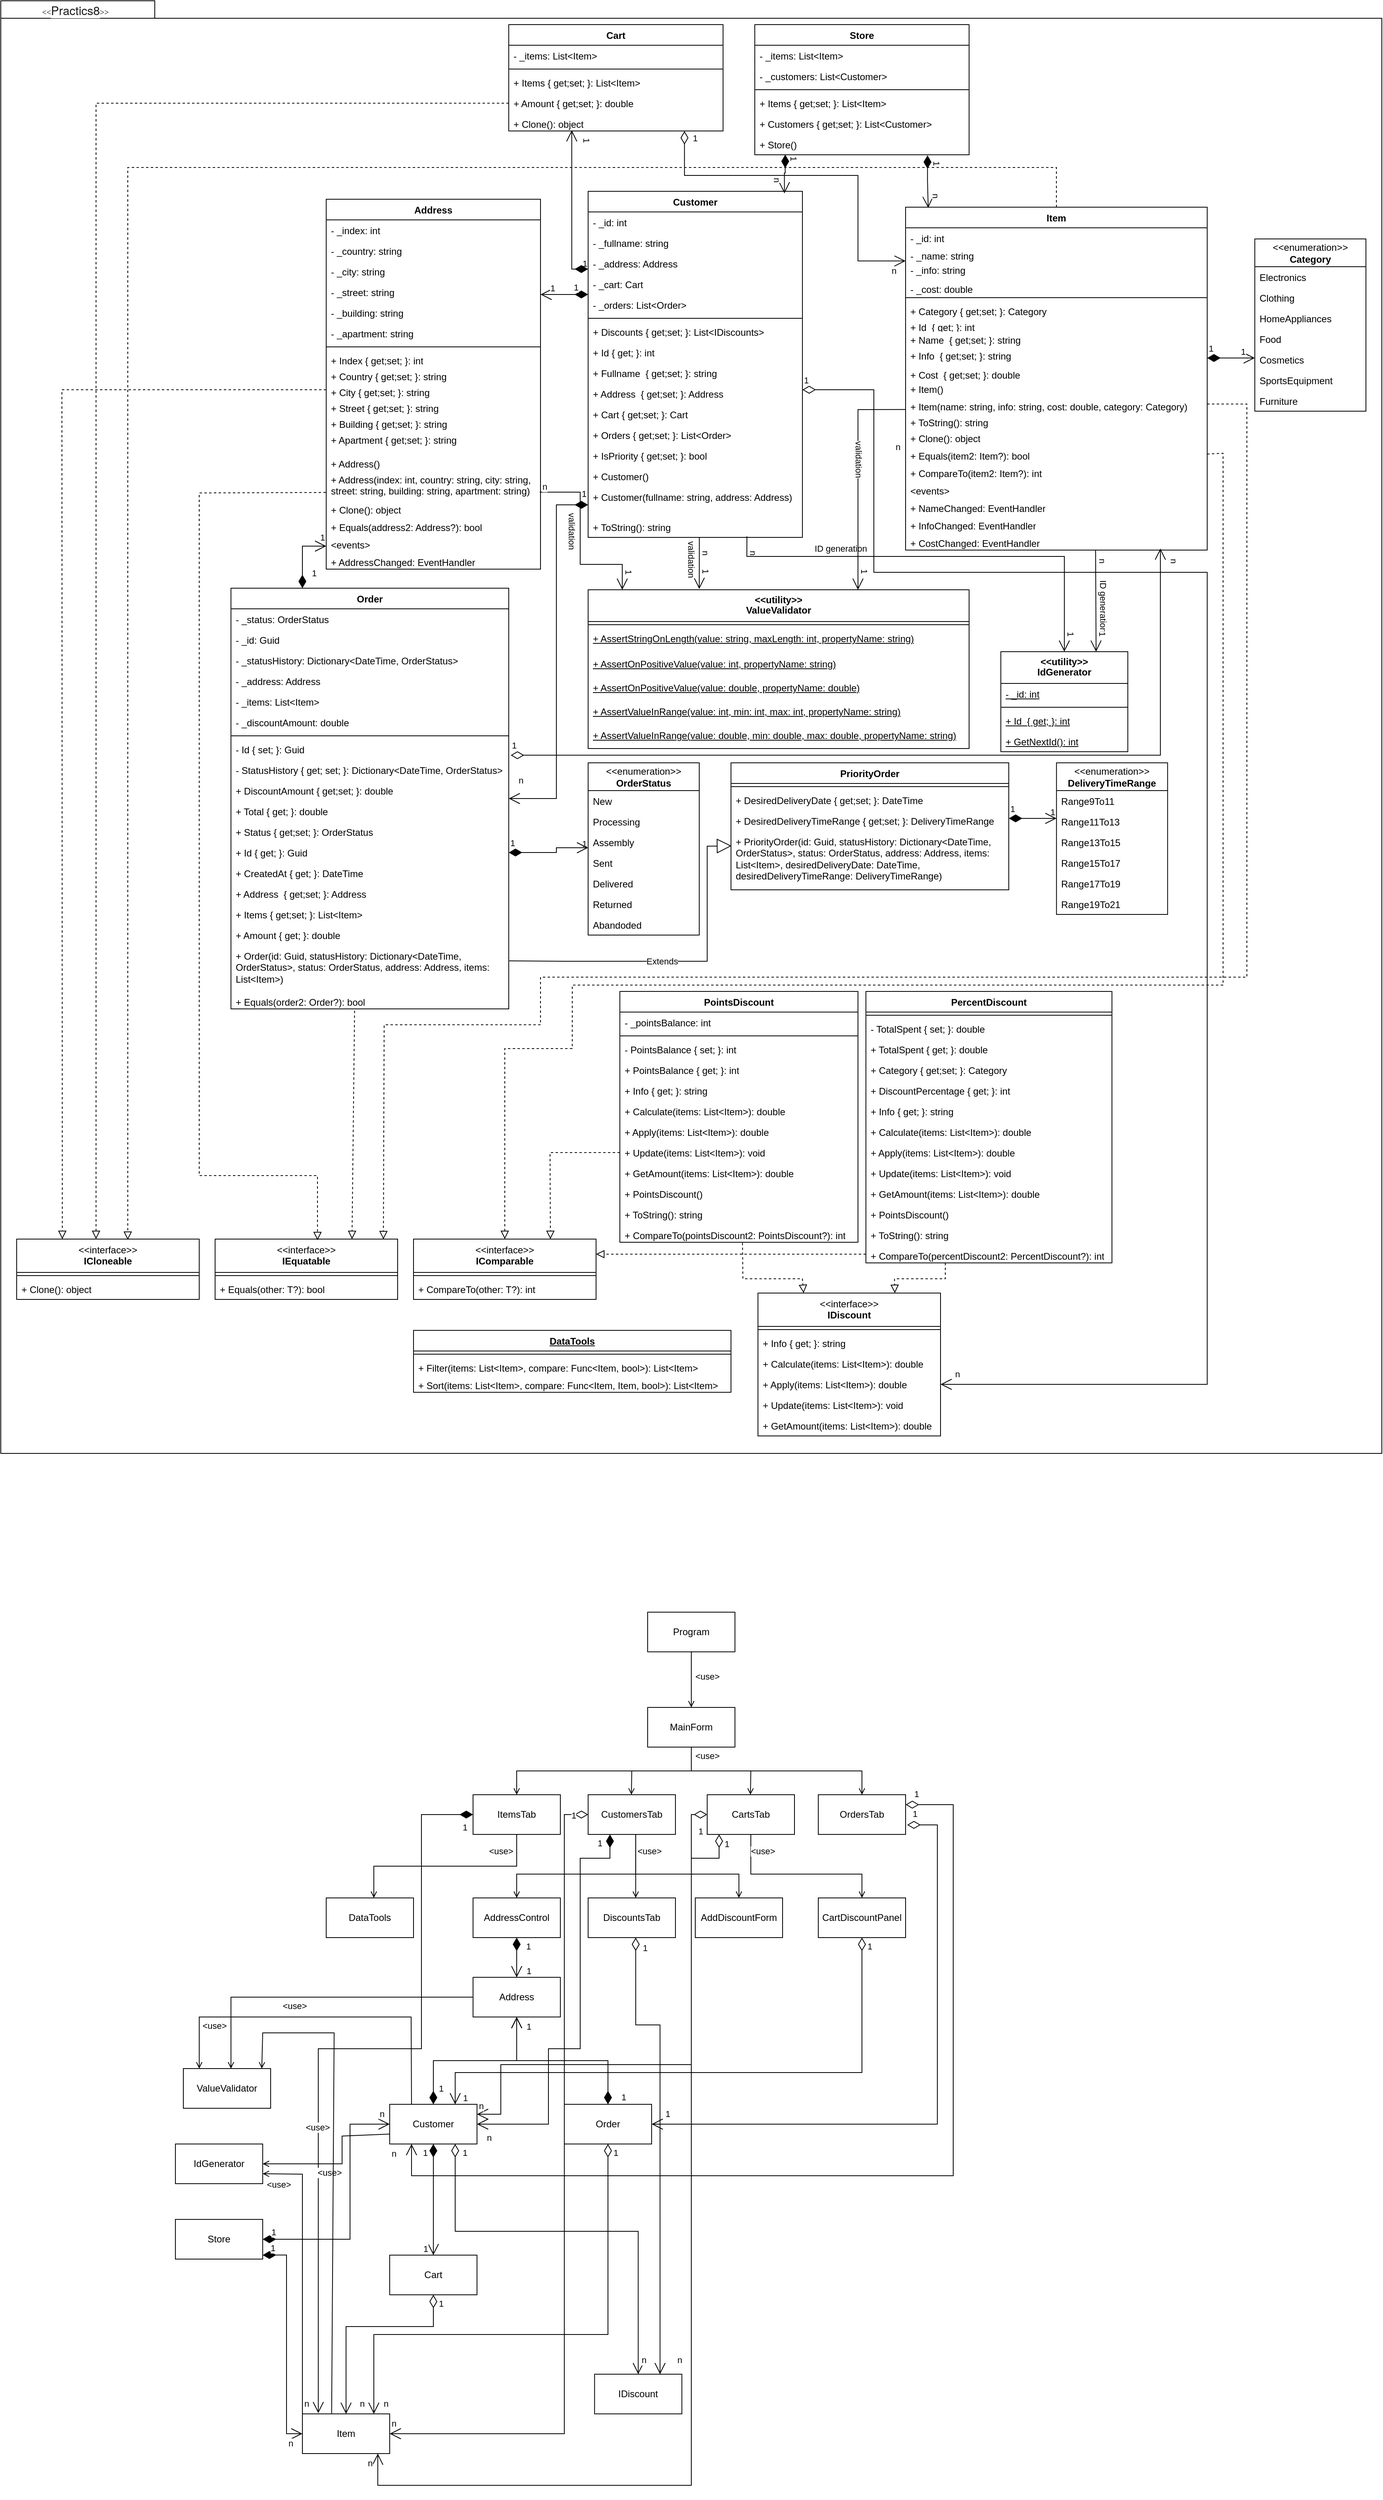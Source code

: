 <mxfile version="25.0.3">
  <diagram name="Страница — 1" id="bSJZbhXd8VlQ9XZKoLv6">
    <mxGraphModel dx="1750" dy="1105" grid="1" gridSize="10" guides="1" tooltips="1" connect="1" arrows="1" fold="1" page="1" pageScale="1" pageWidth="827" pageHeight="1169" math="0" shadow="0">
      <root>
        <mxCell id="0" />
        <mxCell id="1" parent="0" />
        <mxCell id="tbjy4nENqzwIGT0fXtiv-309" value="" style="shape=folder;fontStyle=1;spacingTop=10;tabWidth=194;tabHeight=22;tabPosition=left;html=1;rounded=0;shadow=0;comic=0;labelBackgroundColor=none;strokeWidth=1;fillColor=none;fontFamily=Verdana;fontSize=10;align=center;" vertex="1" parent="1">
          <mxGeometry x="560" y="410" width="1740" height="1830" as="geometry" />
        </mxCell>
        <mxCell id="tbjy4nENqzwIGT0fXtiv-310" value="Customer" style="swimlane;fontStyle=1;align=center;verticalAlign=top;childLayout=stackLayout;horizontal=1;startSize=26;horizontalStack=0;resizeParent=1;resizeParentMax=0;resizeLast=0;collapsible=1;marginBottom=0;whiteSpace=wrap;html=1;" vertex="1" parent="1">
          <mxGeometry x="1300" y="650" width="270" height="436" as="geometry" />
        </mxCell>
        <mxCell id="tbjy4nENqzwIGT0fXtiv-311" value="- _id: int" style="text;strokeColor=none;fillColor=none;align=left;verticalAlign=top;spacingLeft=4;spacingRight=4;overflow=hidden;rotatable=0;points=[[0,0.5],[1,0.5]];portConstraint=eastwest;whiteSpace=wrap;html=1;" vertex="1" parent="tbjy4nENqzwIGT0fXtiv-310">
          <mxGeometry y="26" width="270" height="26" as="geometry" />
        </mxCell>
        <mxCell id="tbjy4nENqzwIGT0fXtiv-312" value="- _fullname: string" style="text;strokeColor=none;fillColor=none;align=left;verticalAlign=top;spacingLeft=4;spacingRight=4;overflow=hidden;rotatable=0;points=[[0,0.5],[1,0.5]];portConstraint=eastwest;whiteSpace=wrap;html=1;" vertex="1" parent="tbjy4nENqzwIGT0fXtiv-310">
          <mxGeometry y="52" width="270" height="26" as="geometry" />
        </mxCell>
        <mxCell id="tbjy4nENqzwIGT0fXtiv-313" value="- _address: Address" style="text;strokeColor=none;fillColor=none;align=left;verticalAlign=top;spacingLeft=4;spacingRight=4;overflow=hidden;rotatable=0;points=[[0,0.5],[1,0.5]];portConstraint=eastwest;whiteSpace=wrap;html=1;" vertex="1" parent="tbjy4nENqzwIGT0fXtiv-310">
          <mxGeometry y="78" width="270" height="26" as="geometry" />
        </mxCell>
        <mxCell id="tbjy4nENqzwIGT0fXtiv-314" value="- _cart: Cart" style="text;strokeColor=none;fillColor=none;align=left;verticalAlign=top;spacingLeft=4;spacingRight=4;overflow=hidden;rotatable=0;points=[[0,0.5],[1,0.5]];portConstraint=eastwest;whiteSpace=wrap;html=1;" vertex="1" parent="tbjy4nENqzwIGT0fXtiv-310">
          <mxGeometry y="104" width="270" height="26" as="geometry" />
        </mxCell>
        <mxCell id="tbjy4nENqzwIGT0fXtiv-315" value="- _orders: List&amp;lt;Order&amp;gt;" style="text;strokeColor=none;fillColor=none;align=left;verticalAlign=top;spacingLeft=4;spacingRight=4;overflow=hidden;rotatable=0;points=[[0,0.5],[1,0.5]];portConstraint=eastwest;whiteSpace=wrap;html=1;" vertex="1" parent="tbjy4nENqzwIGT0fXtiv-310">
          <mxGeometry y="130" width="270" height="26" as="geometry" />
        </mxCell>
        <mxCell id="tbjy4nENqzwIGT0fXtiv-316" value="" style="line;strokeWidth=1;fillColor=none;align=left;verticalAlign=middle;spacingTop=-1;spacingLeft=3;spacingRight=3;rotatable=0;labelPosition=right;points=[];portConstraint=eastwest;strokeColor=inherit;" vertex="1" parent="tbjy4nENqzwIGT0fXtiv-310">
          <mxGeometry y="156" width="270" height="8" as="geometry" />
        </mxCell>
        <mxCell id="tbjy4nENqzwIGT0fXtiv-317" value="+ Discounts { get;set; }: List&amp;lt;IDiscounts&amp;gt;" style="text;strokeColor=none;fillColor=none;align=left;verticalAlign=top;spacingLeft=4;spacingRight=4;overflow=hidden;rotatable=0;points=[[0,0.5],[1,0.5]];portConstraint=eastwest;whiteSpace=wrap;html=1;" vertex="1" parent="tbjy4nENqzwIGT0fXtiv-310">
          <mxGeometry y="164" width="270" height="26" as="geometry" />
        </mxCell>
        <mxCell id="tbjy4nENqzwIGT0fXtiv-318" value="+ Id { get; }: int" style="text;strokeColor=none;fillColor=none;align=left;verticalAlign=top;spacingLeft=4;spacingRight=4;overflow=hidden;rotatable=0;points=[[0,0.5],[1,0.5]];portConstraint=eastwest;whiteSpace=wrap;html=1;" vertex="1" parent="tbjy4nENqzwIGT0fXtiv-310">
          <mxGeometry y="190" width="270" height="26" as="geometry" />
        </mxCell>
        <mxCell id="tbjy4nENqzwIGT0fXtiv-319" value="+ Fullname&amp;nbsp;&amp;nbsp;{ get;set; }: string" style="text;strokeColor=none;fillColor=none;align=left;verticalAlign=top;spacingLeft=4;spacingRight=4;overflow=hidden;rotatable=0;points=[[0,0.5],[1,0.5]];portConstraint=eastwest;whiteSpace=wrap;html=1;" vertex="1" parent="tbjy4nENqzwIGT0fXtiv-310">
          <mxGeometry y="216" width="270" height="26" as="geometry" />
        </mxCell>
        <mxCell id="tbjy4nENqzwIGT0fXtiv-320" value="+ Address&amp;nbsp;&amp;nbsp;{ get;set; }: Address" style="text;strokeColor=none;fillColor=none;align=left;verticalAlign=top;spacingLeft=4;spacingRight=4;overflow=hidden;rotatable=0;points=[[0,0.5],[1,0.5]];portConstraint=eastwest;whiteSpace=wrap;html=1;" vertex="1" parent="tbjy4nENqzwIGT0fXtiv-310">
          <mxGeometry y="242" width="270" height="26" as="geometry" />
        </mxCell>
        <mxCell id="tbjy4nENqzwIGT0fXtiv-321" value="+ Cart { get;set; }: Cart" style="text;strokeColor=none;fillColor=none;align=left;verticalAlign=top;spacingLeft=4;spacingRight=4;overflow=hidden;rotatable=0;points=[[0,0.5],[1,0.5]];portConstraint=eastwest;whiteSpace=wrap;html=1;" vertex="1" parent="tbjy4nENqzwIGT0fXtiv-310">
          <mxGeometry y="268" width="270" height="26" as="geometry" />
        </mxCell>
        <mxCell id="tbjy4nENqzwIGT0fXtiv-322" value="+ Orders { get;set; }: List&amp;lt;Order&amp;gt;" style="text;strokeColor=none;fillColor=none;align=left;verticalAlign=top;spacingLeft=4;spacingRight=4;overflow=hidden;rotatable=0;points=[[0,0.5],[1,0.5]];portConstraint=eastwest;whiteSpace=wrap;html=1;" vertex="1" parent="tbjy4nENqzwIGT0fXtiv-310">
          <mxGeometry y="294" width="270" height="26" as="geometry" />
        </mxCell>
        <mxCell id="tbjy4nENqzwIGT0fXtiv-323" value="+ IsPriority { get;set; }: bool" style="text;strokeColor=none;fillColor=none;align=left;verticalAlign=top;spacingLeft=4;spacingRight=4;overflow=hidden;rotatable=0;points=[[0,0.5],[1,0.5]];portConstraint=eastwest;whiteSpace=wrap;html=1;" vertex="1" parent="tbjy4nENqzwIGT0fXtiv-310">
          <mxGeometry y="320" width="270" height="26" as="geometry" />
        </mxCell>
        <mxCell id="tbjy4nENqzwIGT0fXtiv-324" value="+ Customer()" style="text;strokeColor=none;fillColor=none;align=left;verticalAlign=top;spacingLeft=4;spacingRight=4;overflow=hidden;rotatable=0;points=[[0,0.5],[1,0.5]];portConstraint=eastwest;whiteSpace=wrap;html=1;" vertex="1" parent="tbjy4nENqzwIGT0fXtiv-310">
          <mxGeometry y="346" width="270" height="26" as="geometry" />
        </mxCell>
        <mxCell id="tbjy4nENqzwIGT0fXtiv-325" value="+ Customer(fullname: string, address: Address)" style="text;strokeColor=none;fillColor=none;align=left;verticalAlign=top;spacingLeft=4;spacingRight=4;overflow=hidden;rotatable=0;points=[[0,0.5],[1,0.5]];portConstraint=eastwest;whiteSpace=wrap;html=1;" vertex="1" parent="tbjy4nENqzwIGT0fXtiv-310">
          <mxGeometry y="372" width="270" height="38" as="geometry" />
        </mxCell>
        <mxCell id="tbjy4nENqzwIGT0fXtiv-326" value="+ ToString(): string" style="text;strokeColor=none;fillColor=none;align=left;verticalAlign=top;spacingLeft=4;spacingRight=4;overflow=hidden;rotatable=0;points=[[0,0.5],[1,0.5]];portConstraint=eastwest;whiteSpace=wrap;html=1;" vertex="1" parent="tbjy4nENqzwIGT0fXtiv-310">
          <mxGeometry y="410" width="270" height="26" as="geometry" />
        </mxCell>
        <mxCell id="tbjy4nENqzwIGT0fXtiv-327" value="Item" style="swimlane;fontStyle=1;align=center;verticalAlign=top;childLayout=stackLayout;horizontal=1;startSize=26;horizontalStack=0;resizeParent=1;resizeParentMax=0;resizeLast=0;collapsible=1;marginBottom=0;whiteSpace=wrap;html=1;" vertex="1" parent="1">
          <mxGeometry x="1700" y="670" width="380" height="432" as="geometry" />
        </mxCell>
        <mxCell id="tbjy4nENqzwIGT0fXtiv-328" value="- _id: int" style="text;strokeColor=none;fillColor=none;align=left;verticalAlign=top;spacingLeft=4;spacingRight=4;overflow=hidden;rotatable=0;points=[[0,0.5],[1,0.5]];portConstraint=eastwest;whiteSpace=wrap;html=1;" vertex="1" parent="tbjy4nENqzwIGT0fXtiv-327">
          <mxGeometry y="26" width="380" height="22" as="geometry" />
        </mxCell>
        <mxCell id="tbjy4nENqzwIGT0fXtiv-329" value="- _name: string" style="text;strokeColor=none;fillColor=none;align=left;verticalAlign=top;spacingLeft=4;spacingRight=4;overflow=hidden;rotatable=0;points=[[0,0.5],[1,0.5]];portConstraint=eastwest;whiteSpace=wrap;html=1;" vertex="1" parent="tbjy4nENqzwIGT0fXtiv-327">
          <mxGeometry y="48" width="380" height="18" as="geometry" />
        </mxCell>
        <mxCell id="tbjy4nENqzwIGT0fXtiv-330" value="- _info: string" style="text;strokeColor=none;fillColor=none;align=left;verticalAlign=top;spacingLeft=4;spacingRight=4;overflow=hidden;rotatable=0;points=[[0,0.5],[1,0.5]];portConstraint=eastwest;whiteSpace=wrap;html=1;" vertex="1" parent="tbjy4nENqzwIGT0fXtiv-327">
          <mxGeometry y="66" width="380" height="24" as="geometry" />
        </mxCell>
        <mxCell id="tbjy4nENqzwIGT0fXtiv-331" value="- _cost: double" style="text;strokeColor=none;fillColor=none;align=left;verticalAlign=top;spacingLeft=4;spacingRight=4;overflow=hidden;rotatable=0;points=[[0,0.5],[1,0.5]];portConstraint=eastwest;whiteSpace=wrap;html=1;" vertex="1" parent="tbjy4nENqzwIGT0fXtiv-327">
          <mxGeometry y="90" width="380" height="20" as="geometry" />
        </mxCell>
        <mxCell id="tbjy4nENqzwIGT0fXtiv-332" value="" style="line;strokeWidth=1;fillColor=none;align=left;verticalAlign=middle;spacingTop=-1;spacingLeft=3;spacingRight=3;rotatable=0;labelPosition=right;points=[];portConstraint=eastwest;strokeColor=inherit;" vertex="1" parent="tbjy4nENqzwIGT0fXtiv-327">
          <mxGeometry y="110" width="380" height="8" as="geometry" />
        </mxCell>
        <mxCell id="tbjy4nENqzwIGT0fXtiv-333" value="+ Category { get;set; }: Category" style="text;strokeColor=none;fillColor=none;align=left;verticalAlign=top;spacingLeft=4;spacingRight=4;overflow=hidden;rotatable=0;points=[[0,0.5],[1,0.5]];portConstraint=eastwest;whiteSpace=wrap;html=1;" vertex="1" parent="tbjy4nENqzwIGT0fXtiv-327">
          <mxGeometry y="118" width="380" height="20" as="geometry" />
        </mxCell>
        <mxCell id="tbjy4nENqzwIGT0fXtiv-334" value="+ Id&amp;nbsp;&amp;nbsp;{ get; }: int" style="text;strokeColor=none;fillColor=none;align=left;verticalAlign=top;spacingLeft=4;spacingRight=4;overflow=hidden;rotatable=0;points=[[0,0.5],[1,0.5]];portConstraint=eastwest;whiteSpace=wrap;html=1;" vertex="1" parent="tbjy4nENqzwIGT0fXtiv-327">
          <mxGeometry y="138" width="380" height="16" as="geometry" />
        </mxCell>
        <mxCell id="tbjy4nENqzwIGT0fXtiv-335" value="+ Name&amp;nbsp;&amp;nbsp;{ get;set; }: string" style="text;strokeColor=none;fillColor=none;align=left;verticalAlign=top;spacingLeft=4;spacingRight=4;overflow=hidden;rotatable=0;points=[[0,0.5],[1,0.5]];portConstraint=eastwest;whiteSpace=wrap;html=1;" vertex="1" parent="tbjy4nENqzwIGT0fXtiv-327">
          <mxGeometry y="154" width="380" height="20" as="geometry" />
        </mxCell>
        <mxCell id="tbjy4nENqzwIGT0fXtiv-336" value="+ Info&amp;nbsp;&amp;nbsp;{ get;set; }: string" style="text;strokeColor=none;fillColor=none;align=left;verticalAlign=top;spacingLeft=4;spacingRight=4;overflow=hidden;rotatable=0;points=[[0,0.5],[1,0.5]];portConstraint=eastwest;whiteSpace=wrap;html=1;" vertex="1" parent="tbjy4nENqzwIGT0fXtiv-327">
          <mxGeometry y="174" width="380" height="24" as="geometry" />
        </mxCell>
        <mxCell id="tbjy4nENqzwIGT0fXtiv-337" value="+ Cost&amp;nbsp;&amp;nbsp;{ get;set; }: double" style="text;strokeColor=none;fillColor=none;align=left;verticalAlign=top;spacingLeft=4;spacingRight=4;overflow=hidden;rotatable=0;points=[[0,0.5],[1,0.5]];portConstraint=eastwest;whiteSpace=wrap;html=1;" vertex="1" parent="tbjy4nENqzwIGT0fXtiv-327">
          <mxGeometry y="198" width="380" height="18" as="geometry" />
        </mxCell>
        <mxCell id="tbjy4nENqzwIGT0fXtiv-338" value="+ Item()" style="text;strokeColor=none;fillColor=none;align=left;verticalAlign=top;spacingLeft=4;spacingRight=4;overflow=hidden;rotatable=0;points=[[0,0.5],[1,0.5]];portConstraint=eastwest;whiteSpace=wrap;html=1;" vertex="1" parent="tbjy4nENqzwIGT0fXtiv-327">
          <mxGeometry y="216" width="380" height="22" as="geometry" />
        </mxCell>
        <mxCell id="tbjy4nENqzwIGT0fXtiv-339" value="+ Item(name: string, info: string, cost: double, category: Category)" style="text;strokeColor=none;fillColor=none;align=left;verticalAlign=top;spacingLeft=4;spacingRight=4;overflow=hidden;rotatable=0;points=[[0,0.5],[1,0.5]];portConstraint=eastwest;whiteSpace=wrap;html=1;" vertex="1" parent="tbjy4nENqzwIGT0fXtiv-327">
          <mxGeometry y="238" width="380" height="20" as="geometry" />
        </mxCell>
        <mxCell id="tbjy4nENqzwIGT0fXtiv-340" value="+ ToString(): string" style="text;strokeColor=none;fillColor=none;align=left;verticalAlign=top;spacingLeft=4;spacingRight=4;overflow=hidden;rotatable=0;points=[[0,0.5],[1,0.5]];portConstraint=eastwest;whiteSpace=wrap;html=1;" vertex="1" parent="tbjy4nENqzwIGT0fXtiv-327">
          <mxGeometry y="258" width="380" height="20" as="geometry" />
        </mxCell>
        <mxCell id="tbjy4nENqzwIGT0fXtiv-341" value="+ Clone(): object" style="text;strokeColor=none;fillColor=none;align=left;verticalAlign=top;spacingLeft=4;spacingRight=4;overflow=hidden;rotatable=0;points=[[0,0.5],[1,0.5]];portConstraint=eastwest;whiteSpace=wrap;html=1;" vertex="1" parent="tbjy4nENqzwIGT0fXtiv-327">
          <mxGeometry y="278" width="380" height="22" as="geometry" />
        </mxCell>
        <mxCell id="tbjy4nENqzwIGT0fXtiv-342" value="+ Equals(item2: Item?): bool" style="text;strokeColor=none;fillColor=none;align=left;verticalAlign=top;spacingLeft=4;spacingRight=4;overflow=hidden;rotatable=0;points=[[0,0.5],[1,0.5]];portConstraint=eastwest;whiteSpace=wrap;html=1;" vertex="1" parent="tbjy4nENqzwIGT0fXtiv-327">
          <mxGeometry y="300" width="380" height="22" as="geometry" />
        </mxCell>
        <mxCell id="tbjy4nENqzwIGT0fXtiv-343" value="+ CompareTo(item2: Item?): int" style="text;strokeColor=none;fillColor=none;align=left;verticalAlign=top;spacingLeft=4;spacingRight=4;overflow=hidden;rotatable=0;points=[[0,0.5],[1,0.5]];portConstraint=eastwest;whiteSpace=wrap;html=1;" vertex="1" parent="tbjy4nENqzwIGT0fXtiv-327">
          <mxGeometry y="322" width="380" height="22" as="geometry" />
        </mxCell>
        <mxCell id="tbjy4nENqzwIGT0fXtiv-344" value="&amp;lt;events&amp;gt;" style="text;strokeColor=none;fillColor=none;align=left;verticalAlign=top;spacingLeft=4;spacingRight=4;overflow=hidden;rotatable=0;points=[[0,0.5],[1,0.5]];portConstraint=eastwest;whiteSpace=wrap;html=1;" vertex="1" parent="tbjy4nENqzwIGT0fXtiv-327">
          <mxGeometry y="344" width="380" height="22" as="geometry" />
        </mxCell>
        <mxCell id="tbjy4nENqzwIGT0fXtiv-345" value="+ NameChanged: EventHandler" style="text;strokeColor=none;fillColor=none;align=left;verticalAlign=top;spacingLeft=4;spacingRight=4;overflow=hidden;rotatable=0;points=[[0,0.5],[1,0.5]];portConstraint=eastwest;whiteSpace=wrap;html=1;" vertex="1" parent="tbjy4nENqzwIGT0fXtiv-327">
          <mxGeometry y="366" width="380" height="22" as="geometry" />
        </mxCell>
        <mxCell id="tbjy4nENqzwIGT0fXtiv-346" value="+ InfoChanged: EventHandler" style="text;strokeColor=none;fillColor=none;align=left;verticalAlign=top;spacingLeft=4;spacingRight=4;overflow=hidden;rotatable=0;points=[[0,0.5],[1,0.5]];portConstraint=eastwest;whiteSpace=wrap;html=1;" vertex="1" parent="tbjy4nENqzwIGT0fXtiv-327">
          <mxGeometry y="388" width="380" height="22" as="geometry" />
        </mxCell>
        <mxCell id="tbjy4nENqzwIGT0fXtiv-347" value="+ CostChanged: EventHandler" style="text;strokeColor=none;fillColor=none;align=left;verticalAlign=top;spacingLeft=4;spacingRight=4;overflow=hidden;rotatable=0;points=[[0,0.5],[1,0.5]];portConstraint=eastwest;whiteSpace=wrap;html=1;" vertex="1" parent="tbjy4nENqzwIGT0fXtiv-327">
          <mxGeometry y="410" width="380" height="22" as="geometry" />
        </mxCell>
        <mxCell id="tbjy4nENqzwIGT0fXtiv-348" value="&lt;p style=&quot;line-height: 110%; margin-bottom: 0px; margin-top: 0px;&quot;&gt;&lt;span style=&quot;background-color: initial;&quot;&gt;&amp;lt;&amp;lt;utility&amp;gt;&amp;gt;&lt;/span&gt;&lt;br&gt;IdGenerator&lt;/p&gt;" style="swimlane;fontStyle=1;align=center;verticalAlign=top;childLayout=stackLayout;horizontal=1;startSize=40&#xa;;horizontalStack=0;resizeParent=1;resizeParentMax=0;resizeLast=0;collapsible=1;marginBottom=0;whiteSpace=wrap;html=1;" vertex="1" parent="1">
          <mxGeometry x="1820" y="1230" width="160" height="126" as="geometry" />
        </mxCell>
        <mxCell id="tbjy4nENqzwIGT0fXtiv-349" value="&lt;u&gt;- _id: int&lt;/u&gt;" style="text;strokeColor=none;fillColor=none;align=left;verticalAlign=top;spacingLeft=4;spacingRight=4;overflow=hidden;rotatable=0;points=[[0,0.5],[1,0.5]];portConstraint=eastwest;whiteSpace=wrap;html=1;" vertex="1" parent="tbjy4nENqzwIGT0fXtiv-348">
          <mxGeometry y="40" width="160" height="26" as="geometry" />
        </mxCell>
        <mxCell id="tbjy4nENqzwIGT0fXtiv-350" value="" style="line;strokeWidth=1;fillColor=none;align=left;verticalAlign=middle;spacingTop=-1;spacingLeft=3;spacingRight=3;rotatable=0;labelPosition=right;points=[];portConstraint=eastwest;strokeColor=inherit;" vertex="1" parent="tbjy4nENqzwIGT0fXtiv-348">
          <mxGeometry y="66" width="160" height="8" as="geometry" />
        </mxCell>
        <mxCell id="tbjy4nENqzwIGT0fXtiv-351" value="&lt;u&gt;+ Id&amp;nbsp;&amp;nbsp;{ get; }: int&lt;/u&gt;" style="text;strokeColor=none;fillColor=none;align=left;verticalAlign=top;spacingLeft=4;spacingRight=4;overflow=hidden;rotatable=0;points=[[0,0.5],[1,0.5]];portConstraint=eastwest;whiteSpace=wrap;html=1;" vertex="1" parent="tbjy4nENqzwIGT0fXtiv-348">
          <mxGeometry y="74" width="160" height="26" as="geometry" />
        </mxCell>
        <mxCell id="tbjy4nENqzwIGT0fXtiv-352" value="&lt;u&gt;+ GetNextId(): int&lt;/u&gt;" style="text;strokeColor=none;fillColor=none;align=left;verticalAlign=top;spacingLeft=4;spacingRight=4;overflow=hidden;rotatable=0;points=[[0,0.5],[1,0.5]];portConstraint=eastwest;whiteSpace=wrap;html=1;" vertex="1" parent="tbjy4nENqzwIGT0fXtiv-348">
          <mxGeometry y="100" width="160" height="26" as="geometry" />
        </mxCell>
        <mxCell id="tbjy4nENqzwIGT0fXtiv-353" value="&lt;p style=&quot;line-height: 110%; margin-bottom: 0px; margin-top: 0px;&quot;&gt;&lt;span style=&quot;background-color: initial;&quot;&gt;&amp;lt;&amp;lt;utility&amp;gt;&amp;gt;&lt;/span&gt;&lt;br&gt;ValueValidator&lt;/p&gt;" style="swimlane;fontStyle=1;align=center;verticalAlign=top;childLayout=stackLayout;horizontal=1;startSize=40&#xa;;horizontalStack=0;resizeParent=1;resizeParentMax=0;resizeLast=0;collapsible=1;marginBottom=0;whiteSpace=wrap;html=1;" vertex="1" parent="1">
          <mxGeometry x="1300" y="1152" width="480" height="200" as="geometry" />
        </mxCell>
        <mxCell id="tbjy4nENqzwIGT0fXtiv-354" value="" style="line;strokeWidth=1;fillColor=none;align=left;verticalAlign=middle;spacingTop=-1;spacingLeft=3;spacingRight=3;rotatable=0;labelPosition=right;points=[];portConstraint=eastwest;strokeColor=inherit;" vertex="1" parent="tbjy4nENqzwIGT0fXtiv-353">
          <mxGeometry y="40" width="480" height="8" as="geometry" />
        </mxCell>
        <mxCell id="tbjy4nENqzwIGT0fXtiv-355" value="&lt;u&gt;+ AssertStringOnLength(value: string, maxLength: int, propertyName: string)&lt;/u&gt;" style="text;strokeColor=none;fillColor=none;align=left;verticalAlign=top;spacingLeft=4;spacingRight=4;overflow=hidden;rotatable=0;points=[[0,0.5],[1,0.5]];portConstraint=eastwest;whiteSpace=wrap;html=1;" vertex="1" parent="tbjy4nENqzwIGT0fXtiv-353">
          <mxGeometry y="48" width="480" height="32" as="geometry" />
        </mxCell>
        <mxCell id="tbjy4nENqzwIGT0fXtiv-356" value="&lt;u&gt;+ AssertOnPositiveValue(value: int, propertyName: string)&lt;/u&gt;" style="text;strokeColor=none;fillColor=none;align=left;verticalAlign=top;spacingLeft=4;spacingRight=4;overflow=hidden;rotatable=0;points=[[0,0.5],[1,0.5]];portConstraint=eastwest;whiteSpace=wrap;html=1;" vertex="1" parent="tbjy4nENqzwIGT0fXtiv-353">
          <mxGeometry y="80" width="480" height="30" as="geometry" />
        </mxCell>
        <mxCell id="tbjy4nENqzwIGT0fXtiv-357" value="&lt;u&gt;+ AssertOnPositiveValue(value: double, propertyName: double)&lt;/u&gt;" style="text;strokeColor=none;fillColor=none;align=left;verticalAlign=top;spacingLeft=4;spacingRight=4;overflow=hidden;rotatable=0;points=[[0,0.5],[1,0.5]];portConstraint=eastwest;whiteSpace=wrap;html=1;" vertex="1" parent="tbjy4nENqzwIGT0fXtiv-353">
          <mxGeometry y="110" width="480" height="30" as="geometry" />
        </mxCell>
        <mxCell id="tbjy4nENqzwIGT0fXtiv-358" value="&lt;u&gt;+ AssertValueInRange(value: int, min: int, max: int, propertyName: string)&lt;/u&gt;" style="text;strokeColor=none;fillColor=none;align=left;verticalAlign=top;spacingLeft=4;spacingRight=4;overflow=hidden;rotatable=0;points=[[0,0.5],[1,0.5]];portConstraint=eastwest;whiteSpace=wrap;html=1;" vertex="1" parent="tbjy4nENqzwIGT0fXtiv-353">
          <mxGeometry y="140" width="480" height="30" as="geometry" />
        </mxCell>
        <mxCell id="tbjy4nENqzwIGT0fXtiv-359" value="&lt;u&gt;+ AssertValueInRange(&lt;/u&gt;&lt;u&gt;value: double, min:&amp;nbsp;&lt;/u&gt;&lt;u&gt;double&lt;/u&gt;&lt;u&gt;, max:&amp;nbsp;&lt;/u&gt;&lt;u&gt;double&lt;/u&gt;&lt;u&gt;, propertyName: string&lt;/u&gt;&lt;u&gt;)&lt;/u&gt;" style="text;strokeColor=none;fillColor=none;align=left;verticalAlign=top;spacingLeft=4;spacingRight=4;overflow=hidden;rotatable=0;points=[[0,0.5],[1,0.5]];portConstraint=eastwest;whiteSpace=wrap;html=1;" vertex="1" parent="tbjy4nENqzwIGT0fXtiv-353">
          <mxGeometry y="170" width="480" height="30" as="geometry" />
        </mxCell>
        <mxCell id="tbjy4nENqzwIGT0fXtiv-360" value="Store" style="swimlane;fontStyle=1;align=center;verticalAlign=top;childLayout=stackLayout;horizontal=1;startSize=26;horizontalStack=0;resizeParent=1;resizeParentMax=0;resizeLast=0;collapsible=1;marginBottom=0;whiteSpace=wrap;html=1;" vertex="1" parent="1">
          <mxGeometry x="1510" y="440" width="270" height="164" as="geometry" />
        </mxCell>
        <mxCell id="tbjy4nENqzwIGT0fXtiv-361" value="- _items: List&amp;lt;Item&amp;gt;" style="text;strokeColor=none;fillColor=none;align=left;verticalAlign=top;spacingLeft=4;spacingRight=4;overflow=hidden;rotatable=0;points=[[0,0.5],[1,0.5]];portConstraint=eastwest;whiteSpace=wrap;html=1;" vertex="1" parent="tbjy4nENqzwIGT0fXtiv-360">
          <mxGeometry y="26" width="270" height="26" as="geometry" />
        </mxCell>
        <mxCell id="tbjy4nENqzwIGT0fXtiv-362" value="- _customers: List&amp;lt;Customer&amp;gt;" style="text;strokeColor=none;fillColor=none;align=left;verticalAlign=top;spacingLeft=4;spacingRight=4;overflow=hidden;rotatable=0;points=[[0,0.5],[1,0.5]];portConstraint=eastwest;whiteSpace=wrap;html=1;" vertex="1" parent="tbjy4nENqzwIGT0fXtiv-360">
          <mxGeometry y="52" width="270" height="26" as="geometry" />
        </mxCell>
        <mxCell id="tbjy4nENqzwIGT0fXtiv-363" value="" style="line;strokeWidth=1;fillColor=none;align=left;verticalAlign=middle;spacingTop=-1;spacingLeft=3;spacingRight=3;rotatable=0;labelPosition=right;points=[];portConstraint=eastwest;strokeColor=inherit;" vertex="1" parent="tbjy4nENqzwIGT0fXtiv-360">
          <mxGeometry y="78" width="270" height="8" as="geometry" />
        </mxCell>
        <mxCell id="tbjy4nENqzwIGT0fXtiv-364" value="+ Items { get;set; }: List&amp;lt;Item&amp;gt;" style="text;strokeColor=none;fillColor=none;align=left;verticalAlign=top;spacingLeft=4;spacingRight=4;overflow=hidden;rotatable=0;points=[[0,0.5],[1,0.5]];portConstraint=eastwest;whiteSpace=wrap;html=1;" vertex="1" parent="tbjy4nENqzwIGT0fXtiv-360">
          <mxGeometry y="86" width="270" height="26" as="geometry" />
        </mxCell>
        <mxCell id="tbjy4nENqzwIGT0fXtiv-365" value="+ Customers { get;set; }: List&amp;lt;Customer&amp;gt;" style="text;strokeColor=none;fillColor=none;align=left;verticalAlign=top;spacingLeft=4;spacingRight=4;overflow=hidden;rotatable=0;points=[[0,0.5],[1,0.5]];portConstraint=eastwest;whiteSpace=wrap;html=1;" vertex="1" parent="tbjy4nENqzwIGT0fXtiv-360">
          <mxGeometry y="112" width="270" height="26" as="geometry" />
        </mxCell>
        <mxCell id="tbjy4nENqzwIGT0fXtiv-366" value="+ Store()" style="text;strokeColor=none;fillColor=none;align=left;verticalAlign=top;spacingLeft=4;spacingRight=4;overflow=hidden;rotatable=0;points=[[0,0.5],[1,0.5]];portConstraint=eastwest;whiteSpace=wrap;html=1;" vertex="1" parent="tbjy4nENqzwIGT0fXtiv-360">
          <mxGeometry y="138" width="270" height="26" as="geometry" />
        </mxCell>
        <mxCell id="tbjy4nENqzwIGT0fXtiv-367" value="Address" style="swimlane;fontStyle=1;align=center;verticalAlign=top;childLayout=stackLayout;horizontal=1;startSize=26;horizontalStack=0;resizeParent=1;resizeParentMax=0;resizeLast=0;collapsible=1;marginBottom=0;whiteSpace=wrap;html=1;" vertex="1" parent="1">
          <mxGeometry x="970" y="660" width="270" height="466" as="geometry" />
        </mxCell>
        <mxCell id="tbjy4nENqzwIGT0fXtiv-368" value="- _index: int" style="text;strokeColor=none;fillColor=none;align=left;verticalAlign=top;spacingLeft=4;spacingRight=4;overflow=hidden;rotatable=0;points=[[0,0.5],[1,0.5]];portConstraint=eastwest;whiteSpace=wrap;html=1;" vertex="1" parent="tbjy4nENqzwIGT0fXtiv-367">
          <mxGeometry y="26" width="270" height="26" as="geometry" />
        </mxCell>
        <mxCell id="tbjy4nENqzwIGT0fXtiv-369" value="- _country: string" style="text;strokeColor=none;fillColor=none;align=left;verticalAlign=top;spacingLeft=4;spacingRight=4;overflow=hidden;rotatable=0;points=[[0,0.5],[1,0.5]];portConstraint=eastwest;whiteSpace=wrap;html=1;" vertex="1" parent="tbjy4nENqzwIGT0fXtiv-367">
          <mxGeometry y="52" width="270" height="26" as="geometry" />
        </mxCell>
        <mxCell id="tbjy4nENqzwIGT0fXtiv-370" value="- _city: string" style="text;strokeColor=none;fillColor=none;align=left;verticalAlign=top;spacingLeft=4;spacingRight=4;overflow=hidden;rotatable=0;points=[[0,0.5],[1,0.5]];portConstraint=eastwest;whiteSpace=wrap;html=1;" vertex="1" parent="tbjy4nENqzwIGT0fXtiv-367">
          <mxGeometry y="78" width="270" height="26" as="geometry" />
        </mxCell>
        <mxCell id="tbjy4nENqzwIGT0fXtiv-371" value="- _street: string" style="text;strokeColor=none;fillColor=none;align=left;verticalAlign=top;spacingLeft=4;spacingRight=4;overflow=hidden;rotatable=0;points=[[0,0.5],[1,0.5]];portConstraint=eastwest;whiteSpace=wrap;html=1;" vertex="1" parent="tbjy4nENqzwIGT0fXtiv-367">
          <mxGeometry y="104" width="270" height="26" as="geometry" />
        </mxCell>
        <mxCell id="tbjy4nENqzwIGT0fXtiv-372" value="- _building: string" style="text;strokeColor=none;fillColor=none;align=left;verticalAlign=top;spacingLeft=4;spacingRight=4;overflow=hidden;rotatable=0;points=[[0,0.5],[1,0.5]];portConstraint=eastwest;whiteSpace=wrap;html=1;" vertex="1" parent="tbjy4nENqzwIGT0fXtiv-367">
          <mxGeometry y="130" width="270" height="26" as="geometry" />
        </mxCell>
        <mxCell id="tbjy4nENqzwIGT0fXtiv-373" value="- _apartment: string" style="text;strokeColor=none;fillColor=none;align=left;verticalAlign=top;spacingLeft=4;spacingRight=4;overflow=hidden;rotatable=0;points=[[0,0.5],[1,0.5]];portConstraint=eastwest;whiteSpace=wrap;html=1;" vertex="1" parent="tbjy4nENqzwIGT0fXtiv-367">
          <mxGeometry y="156" width="270" height="26" as="geometry" />
        </mxCell>
        <mxCell id="tbjy4nENqzwIGT0fXtiv-374" value="" style="line;strokeWidth=1;fillColor=none;align=left;verticalAlign=middle;spacingTop=-1;spacingLeft=3;spacingRight=3;rotatable=0;labelPosition=right;points=[];portConstraint=eastwest;strokeColor=inherit;" vertex="1" parent="tbjy4nENqzwIGT0fXtiv-367">
          <mxGeometry y="182" width="270" height="8" as="geometry" />
        </mxCell>
        <mxCell id="tbjy4nENqzwIGT0fXtiv-375" value="+ Index { get;set; }: int" style="text;strokeColor=none;fillColor=none;align=left;verticalAlign=top;spacingLeft=4;spacingRight=4;overflow=hidden;rotatable=0;points=[[0,0.5],[1,0.5]];portConstraint=eastwest;whiteSpace=wrap;html=1;" vertex="1" parent="tbjy4nENqzwIGT0fXtiv-367">
          <mxGeometry y="190" width="270" height="20" as="geometry" />
        </mxCell>
        <mxCell id="tbjy4nENqzwIGT0fXtiv-376" value="+ Country { get;set; }: string" style="text;strokeColor=none;fillColor=none;align=left;verticalAlign=top;spacingLeft=4;spacingRight=4;overflow=hidden;rotatable=0;points=[[0,0.5],[1,0.5]];portConstraint=eastwest;whiteSpace=wrap;html=1;" vertex="1" parent="tbjy4nENqzwIGT0fXtiv-367">
          <mxGeometry y="210" width="270" height="20" as="geometry" />
        </mxCell>
        <mxCell id="tbjy4nENqzwIGT0fXtiv-377" value="+ City { get;set; }: string" style="text;strokeColor=none;fillColor=none;align=left;verticalAlign=top;spacingLeft=4;spacingRight=4;overflow=hidden;rotatable=0;points=[[0,0.5],[1,0.5]];portConstraint=eastwest;whiteSpace=wrap;html=1;" vertex="1" parent="tbjy4nENqzwIGT0fXtiv-367">
          <mxGeometry y="230" width="270" height="20" as="geometry" />
        </mxCell>
        <mxCell id="tbjy4nENqzwIGT0fXtiv-378" value="+ Street { get;set; }: string" style="text;strokeColor=none;fillColor=none;align=left;verticalAlign=top;spacingLeft=4;spacingRight=4;overflow=hidden;rotatable=0;points=[[0,0.5],[1,0.5]];portConstraint=eastwest;whiteSpace=wrap;html=1;" vertex="1" parent="tbjy4nENqzwIGT0fXtiv-367">
          <mxGeometry y="250" width="270" height="20" as="geometry" />
        </mxCell>
        <mxCell id="tbjy4nENqzwIGT0fXtiv-379" value="+ Building { get;set; }: string" style="text;strokeColor=none;fillColor=none;align=left;verticalAlign=top;spacingLeft=4;spacingRight=4;overflow=hidden;rotatable=0;points=[[0,0.5],[1,0.5]];portConstraint=eastwest;whiteSpace=wrap;html=1;" vertex="1" parent="tbjy4nENqzwIGT0fXtiv-367">
          <mxGeometry y="270" width="270" height="20" as="geometry" />
        </mxCell>
        <mxCell id="tbjy4nENqzwIGT0fXtiv-380" value="+ Apartment { get;set; }: string" style="text;strokeColor=none;fillColor=none;align=left;verticalAlign=top;spacingLeft=4;spacingRight=4;overflow=hidden;rotatable=0;points=[[0,0.5],[1,0.5]];portConstraint=eastwest;whiteSpace=wrap;html=1;" vertex="1" parent="tbjy4nENqzwIGT0fXtiv-367">
          <mxGeometry y="290" width="270" height="30" as="geometry" />
        </mxCell>
        <mxCell id="tbjy4nENqzwIGT0fXtiv-381" value="+ Address()" style="text;strokeColor=none;fillColor=none;align=left;verticalAlign=top;spacingLeft=4;spacingRight=4;overflow=hidden;rotatable=0;points=[[0,0.5],[1,0.5]];portConstraint=eastwest;whiteSpace=wrap;html=1;" vertex="1" parent="tbjy4nENqzwIGT0fXtiv-367">
          <mxGeometry y="320" width="270" height="20" as="geometry" />
        </mxCell>
        <mxCell id="tbjy4nENqzwIGT0fXtiv-382" value="+ Address(index: int, country: string, city: string, street: string, building: string, apartment: string)" style="text;strokeColor=none;fillColor=none;align=left;verticalAlign=top;spacingLeft=4;spacingRight=4;overflow=hidden;rotatable=0;points=[[0,0.5],[1,0.5]];portConstraint=eastwest;whiteSpace=wrap;html=1;" vertex="1" parent="tbjy4nENqzwIGT0fXtiv-367">
          <mxGeometry y="340" width="270" height="38" as="geometry" />
        </mxCell>
        <mxCell id="tbjy4nENqzwIGT0fXtiv-383" value="+ Clone(): object" style="text;strokeColor=none;fillColor=none;align=left;verticalAlign=top;spacingLeft=4;spacingRight=4;overflow=hidden;rotatable=0;points=[[0,0.5],[1,0.5]];portConstraint=eastwest;whiteSpace=wrap;html=1;" vertex="1" parent="tbjy4nENqzwIGT0fXtiv-367">
          <mxGeometry y="378" width="270" height="22" as="geometry" />
        </mxCell>
        <mxCell id="tbjy4nENqzwIGT0fXtiv-384" value="+ Equals(address2: Address?): bool" style="text;strokeColor=none;fillColor=none;align=left;verticalAlign=top;spacingLeft=4;spacingRight=4;overflow=hidden;rotatable=0;points=[[0,0.5],[1,0.5]];portConstraint=eastwest;whiteSpace=wrap;html=1;" vertex="1" parent="tbjy4nENqzwIGT0fXtiv-367">
          <mxGeometry y="400" width="270" height="22" as="geometry" />
        </mxCell>
        <mxCell id="tbjy4nENqzwIGT0fXtiv-385" value="&amp;lt;events&amp;gt;" style="text;strokeColor=none;fillColor=none;align=left;verticalAlign=top;spacingLeft=4;spacingRight=4;overflow=hidden;rotatable=0;points=[[0,0.5],[1,0.5]];portConstraint=eastwest;whiteSpace=wrap;html=1;" vertex="1" parent="tbjy4nENqzwIGT0fXtiv-367">
          <mxGeometry y="422" width="270" height="22" as="geometry" />
        </mxCell>
        <mxCell id="tbjy4nENqzwIGT0fXtiv-386" value="+ AddressChanged: EventHandler" style="text;strokeColor=none;fillColor=none;align=left;verticalAlign=top;spacingLeft=4;spacingRight=4;overflow=hidden;rotatable=0;points=[[0,0.5],[1,0.5]];portConstraint=eastwest;whiteSpace=wrap;html=1;" vertex="1" parent="tbjy4nENqzwIGT0fXtiv-367">
          <mxGeometry y="444" width="270" height="22" as="geometry" />
        </mxCell>
        <mxCell id="tbjy4nENqzwIGT0fXtiv-387" value="&amp;lt;&amp;lt;enumeration&amp;gt;&amp;gt;&lt;br&gt;&lt;b&gt;Category&lt;/b&gt;" style="swimlane;fontStyle=0;childLayout=stackLayout;horizontal=1;startSize=35;fillColor=none;horizontalStack=0;resizeParent=1;resizeParentMax=0;resizeLast=0;collapsible=1;marginBottom=0;whiteSpace=wrap;html=1;" vertex="1" parent="1">
          <mxGeometry x="2140" y="710" width="140" height="217" as="geometry" />
        </mxCell>
        <mxCell id="tbjy4nENqzwIGT0fXtiv-388" value="Electronics" style="text;strokeColor=none;fillColor=none;align=left;verticalAlign=top;spacingLeft=4;spacingRight=4;overflow=hidden;rotatable=0;points=[[0,0.5],[1,0.5]];portConstraint=eastwest;whiteSpace=wrap;html=1;" vertex="1" parent="tbjy4nENqzwIGT0fXtiv-387">
          <mxGeometry y="35" width="140" height="26" as="geometry" />
        </mxCell>
        <mxCell id="tbjy4nENqzwIGT0fXtiv-389" value="Clothing" style="text;strokeColor=none;fillColor=none;align=left;verticalAlign=top;spacingLeft=4;spacingRight=4;overflow=hidden;rotatable=0;points=[[0,0.5],[1,0.5]];portConstraint=eastwest;whiteSpace=wrap;html=1;" vertex="1" parent="tbjy4nENqzwIGT0fXtiv-387">
          <mxGeometry y="61" width="140" height="26" as="geometry" />
        </mxCell>
        <mxCell id="tbjy4nENqzwIGT0fXtiv-390" value="HomeAppliances" style="text;strokeColor=none;fillColor=none;align=left;verticalAlign=top;spacingLeft=4;spacingRight=4;overflow=hidden;rotatable=0;points=[[0,0.5],[1,0.5]];portConstraint=eastwest;whiteSpace=wrap;html=1;" vertex="1" parent="tbjy4nENqzwIGT0fXtiv-387">
          <mxGeometry y="87" width="140" height="26" as="geometry" />
        </mxCell>
        <mxCell id="tbjy4nENqzwIGT0fXtiv-391" value="Food" style="text;strokeColor=none;fillColor=none;align=left;verticalAlign=top;spacingLeft=4;spacingRight=4;overflow=hidden;rotatable=0;points=[[0,0.5],[1,0.5]];portConstraint=eastwest;whiteSpace=wrap;html=1;" vertex="1" parent="tbjy4nENqzwIGT0fXtiv-387">
          <mxGeometry y="113" width="140" height="26" as="geometry" />
        </mxCell>
        <mxCell id="tbjy4nENqzwIGT0fXtiv-392" value="Cosmetics" style="text;strokeColor=none;fillColor=none;align=left;verticalAlign=top;spacingLeft=4;spacingRight=4;overflow=hidden;rotatable=0;points=[[0,0.5],[1,0.5]];portConstraint=eastwest;whiteSpace=wrap;html=1;" vertex="1" parent="tbjy4nENqzwIGT0fXtiv-387">
          <mxGeometry y="139" width="140" height="26" as="geometry" />
        </mxCell>
        <mxCell id="tbjy4nENqzwIGT0fXtiv-393" value="SportsEquipment" style="text;strokeColor=none;fillColor=none;align=left;verticalAlign=top;spacingLeft=4;spacingRight=4;overflow=hidden;rotatable=0;points=[[0,0.5],[1,0.5]];portConstraint=eastwest;whiteSpace=wrap;html=1;" vertex="1" parent="tbjy4nENqzwIGT0fXtiv-387">
          <mxGeometry y="165" width="140" height="26" as="geometry" />
        </mxCell>
        <mxCell id="tbjy4nENqzwIGT0fXtiv-394" value="Furniture" style="text;strokeColor=none;fillColor=none;align=left;verticalAlign=top;spacingLeft=4;spacingRight=4;overflow=hidden;rotatable=0;points=[[0,0.5],[1,0.5]];portConstraint=eastwest;whiteSpace=wrap;html=1;" vertex="1" parent="tbjy4nENqzwIGT0fXtiv-387">
          <mxGeometry y="191" width="140" height="26" as="geometry" />
        </mxCell>
        <mxCell id="tbjy4nENqzwIGT0fXtiv-395" value="" style="endArrow=open;endFill=1;endSize=12;html=1;rounded=0;entryX=0.75;entryY=0;entryDx=0;entryDy=0;exitX=0.63;exitY=1.025;exitDx=0;exitDy=0;exitPerimeter=0;" edge="1" parent="1" source="tbjy4nENqzwIGT0fXtiv-347" target="tbjy4nENqzwIGT0fXtiv-348">
          <mxGeometry width="160" relative="1" as="geometry">
            <mxPoint x="1940" y="1110" as="sourcePoint" />
            <mxPoint x="2100" y="1070" as="targetPoint" />
          </mxGeometry>
        </mxCell>
        <mxCell id="tbjy4nENqzwIGT0fXtiv-396" value="ID generation" style="edgeLabel;html=1;align=center;verticalAlign=middle;resizable=0;points=[];rotation=90;" vertex="1" connectable="0" parent="tbjy4nENqzwIGT0fXtiv-395">
          <mxGeometry x="-0.451" relative="1" as="geometry">
            <mxPoint x="10" y="35" as="offset" />
          </mxGeometry>
        </mxCell>
        <mxCell id="tbjy4nENqzwIGT0fXtiv-397" value="1" style="edgeLabel;html=1;align=center;verticalAlign=middle;resizable=0;points=[];rotation=90;" vertex="1" connectable="0" parent="1">
          <mxGeometry x="1960.116" y="1162.002" as="geometry">
            <mxPoint x="45" y="12.0" as="offset" />
          </mxGeometry>
        </mxCell>
        <mxCell id="tbjy4nENqzwIGT0fXtiv-398" value="n" style="edgeLabel;html=1;align=center;verticalAlign=middle;resizable=0;points=[];rotation=90;" vertex="1" connectable="0" parent="1">
          <mxGeometry x="1960.116" y="1070.002" as="geometry">
            <mxPoint x="45" y="12.0" as="offset" />
          </mxGeometry>
        </mxCell>
        <mxCell id="tbjy4nENqzwIGT0fXtiv-399" value="" style="endArrow=open;endFill=1;endSize=12;html=1;rounded=0;entryX=0.75;entryY=0;entryDx=0;entryDy=0;exitX=0.519;exitY=1.006;exitDx=0;exitDy=0;exitPerimeter=0;" edge="1" parent="1" source="tbjy4nENqzwIGT0fXtiv-326">
          <mxGeometry width="160" relative="1" as="geometry">
            <mxPoint x="1440" y="995" as="sourcePoint" />
            <mxPoint x="1440" y="1151" as="targetPoint" />
          </mxGeometry>
        </mxCell>
        <mxCell id="tbjy4nENqzwIGT0fXtiv-400" value="validation" style="edgeLabel;html=1;align=center;verticalAlign=middle;resizable=0;points=[];rotation=90;" vertex="1" connectable="0" parent="tbjy4nENqzwIGT0fXtiv-399">
          <mxGeometry x="-0.451" relative="1" as="geometry">
            <mxPoint x="-10" y="9" as="offset" />
          </mxGeometry>
        </mxCell>
        <mxCell id="tbjy4nENqzwIGT0fXtiv-401" value="1" style="edgeLabel;html=1;align=center;verticalAlign=middle;resizable=0;points=[];rotation=90;" vertex="1" connectable="0" parent="1">
          <mxGeometry x="1460.116" y="1083.002" as="geometry">
            <mxPoint x="45" y="12.0" as="offset" />
          </mxGeometry>
        </mxCell>
        <mxCell id="tbjy4nENqzwIGT0fXtiv-402" value="n" style="edgeLabel;html=1;align=center;verticalAlign=middle;resizable=0;points=[];rotation=90;" vertex="1" connectable="0" parent="1">
          <mxGeometry x="1460.116" y="1060.002" as="geometry">
            <mxPoint x="45" y="12.0" as="offset" />
          </mxGeometry>
        </mxCell>
        <mxCell id="tbjy4nENqzwIGT0fXtiv-403" value="" style="endArrow=open;endFill=1;endSize=12;html=1;rounded=0;entryX=0.5;entryY=0;entryDx=0;entryDy=0;exitX=0.741;exitY=0.954;exitDx=0;exitDy=0;exitPerimeter=0;" edge="1" parent="1" source="tbjy4nENqzwIGT0fXtiv-326" target="tbjy4nENqzwIGT0fXtiv-348">
          <mxGeometry width="160" relative="1" as="geometry">
            <mxPoint x="1500" y="1050" as="sourcePoint" />
            <mxPoint x="1500" y="1137.5" as="targetPoint" />
            <Array as="points">
              <mxPoint x="1500" y="1110" />
              <mxPoint x="1900" y="1110" />
            </Array>
          </mxGeometry>
        </mxCell>
        <mxCell id="tbjy4nENqzwIGT0fXtiv-404" value="ID generation" style="edgeLabel;html=1;align=center;verticalAlign=middle;resizable=0;points=[];rotation=0;" vertex="1" connectable="0" parent="tbjy4nENqzwIGT0fXtiv-403">
          <mxGeometry x="-0.451" relative="1" as="geometry">
            <mxPoint x="-7" y="-10" as="offset" />
          </mxGeometry>
        </mxCell>
        <mxCell id="tbjy4nENqzwIGT0fXtiv-405" value="1" style="edgeLabel;html=1;align=center;verticalAlign=middle;resizable=0;points=[];rotation=90;" vertex="1" connectable="0" parent="1">
          <mxGeometry x="1919.996" y="1162.002" as="geometry">
            <mxPoint x="45" y="12.0" as="offset" />
          </mxGeometry>
        </mxCell>
        <mxCell id="tbjy4nENqzwIGT0fXtiv-406" value="n" style="edgeLabel;html=1;align=center;verticalAlign=middle;resizable=0;points=[];rotation=90;" vertex="1" connectable="0" parent="1">
          <mxGeometry x="1520.116" y="1060.002" as="geometry">
            <mxPoint x="45" y="12.0" as="offset" />
          </mxGeometry>
        </mxCell>
        <mxCell id="tbjy4nENqzwIGT0fXtiv-407" value="" style="endArrow=open;endFill=1;endSize=12;html=1;rounded=0;entryX=0.75;entryY=0;entryDx=0;entryDy=0;exitX=0;exitY=0.846;exitDx=0;exitDy=0;exitPerimeter=0;" edge="1" parent="1" source="tbjy4nENqzwIGT0fXtiv-339">
          <mxGeometry width="160" relative="1" as="geometry">
            <mxPoint x="1640" y="977" as="sourcePoint" />
            <mxPoint x="1640" y="1152" as="targetPoint" />
            <Array as="points">
              <mxPoint x="1640" y="925" />
            </Array>
          </mxGeometry>
        </mxCell>
        <mxCell id="tbjy4nENqzwIGT0fXtiv-408" value="validation" style="edgeLabel;html=1;align=center;verticalAlign=middle;resizable=0;points=[];rotation=90;" vertex="1" connectable="0" parent="tbjy4nENqzwIGT0fXtiv-407">
          <mxGeometry x="-0.451" relative="1" as="geometry">
            <mxPoint x="1" y="43" as="offset" />
          </mxGeometry>
        </mxCell>
        <mxCell id="tbjy4nENqzwIGT0fXtiv-409" value="1" style="edgeLabel;html=1;align=center;verticalAlign=middle;resizable=0;points=[];rotation=90;" vertex="1" connectable="0" parent="1">
          <mxGeometry x="1659.996" y="1083.002" as="geometry">
            <mxPoint x="45" y="12.0" as="offset" />
          </mxGeometry>
        </mxCell>
        <mxCell id="tbjy4nENqzwIGT0fXtiv-410" value="n" style="edgeLabel;html=1;align=center;verticalAlign=middle;resizable=0;points=[];rotation=0;" vertex="1" connectable="0" parent="1">
          <mxGeometry x="1644.996" y="960.002" as="geometry">
            <mxPoint x="45" y="12.0" as="offset" />
          </mxGeometry>
        </mxCell>
        <mxCell id="tbjy4nENqzwIGT0fXtiv-411" value="" style="endArrow=open;endFill=1;endSize=12;html=1;rounded=0;entryX=0.75;entryY=0;entryDx=0;entryDy=0;" edge="1" parent="1">
          <mxGeometry width="160" relative="1" as="geometry">
            <mxPoint x="1239" y="1029" as="sourcePoint" />
            <mxPoint x="1343" y="1152" as="targetPoint" />
            <Array as="points">
              <mxPoint x="1290" y="1029" />
              <mxPoint x="1290" y="1120" />
              <mxPoint x="1343" y="1120" />
            </Array>
          </mxGeometry>
        </mxCell>
        <mxCell id="tbjy4nENqzwIGT0fXtiv-412" value="validation" style="edgeLabel;html=1;align=center;verticalAlign=middle;resizable=0;points=[];rotation=90;" vertex="1" connectable="0" parent="tbjy4nENqzwIGT0fXtiv-411">
          <mxGeometry x="-0.451" relative="1" as="geometry">
            <mxPoint x="-10" y="37" as="offset" />
          </mxGeometry>
        </mxCell>
        <mxCell id="tbjy4nENqzwIGT0fXtiv-413" value="1" style="edgeLabel;html=1;align=center;verticalAlign=middle;resizable=0;points=[];rotation=90;" vertex="1" connectable="0" parent="1">
          <mxGeometry x="1363.116" y="1084.002" as="geometry">
            <mxPoint x="45" y="12.0" as="offset" />
          </mxGeometry>
        </mxCell>
        <mxCell id="tbjy4nENqzwIGT0fXtiv-414" value="n" style="edgeLabel;html=1;align=center;verticalAlign=middle;resizable=0;points=[];rotation=0;" vertex="1" connectable="0" parent="1">
          <mxGeometry x="1199.996" y="1010.002" as="geometry">
            <mxPoint x="45" y="12.0" as="offset" />
          </mxGeometry>
        </mxCell>
        <mxCell id="tbjy4nENqzwIGT0fXtiv-415" value="1" style="endArrow=open;html=1;endSize=12;startArrow=diamondThin;startSize=14;startFill=1;edgeStyle=orthogonalEdgeStyle;align=left;verticalAlign=bottom;rounded=0;" edge="1" parent="1">
          <mxGeometry x="-1" y="3" relative="1" as="geometry">
            <mxPoint x="2080" y="860" as="sourcePoint" />
            <mxPoint x="2140" y="860" as="targetPoint" />
          </mxGeometry>
        </mxCell>
        <mxCell id="tbjy4nENqzwIGT0fXtiv-416" value="1" style="edgeLabel;html=1;align=center;verticalAlign=middle;resizable=0;points=[];rotation=0;" vertex="1" connectable="0" parent="1">
          <mxGeometry x="2079.996" y="840.002" as="geometry">
            <mxPoint x="45" y="12.0" as="offset" />
          </mxGeometry>
        </mxCell>
        <mxCell id="tbjy4nENqzwIGT0fXtiv-417" value="1" style="endArrow=open;html=1;endSize=12;startArrow=diamondThin;startSize=14;startFill=1;edgeStyle=orthogonalEdgeStyle;align=left;verticalAlign=bottom;rounded=0;" edge="1" parent="1">
          <mxGeometry x="-0.333" relative="1" as="geometry">
            <mxPoint x="1300" y="780" as="sourcePoint" />
            <mxPoint x="1240" y="780" as="targetPoint" />
            <mxPoint as="offset" />
          </mxGeometry>
        </mxCell>
        <mxCell id="tbjy4nENqzwIGT0fXtiv-418" value="1" style="edgeLabel;html=1;align=center;verticalAlign=middle;resizable=0;points=[];rotation=0;" vertex="1" connectable="0" parent="1">
          <mxGeometry x="1209.996" y="760.002" as="geometry">
            <mxPoint x="45" y="12.0" as="offset" />
          </mxGeometry>
        </mxCell>
        <mxCell id="tbjy4nENqzwIGT0fXtiv-419" value="1" style="endArrow=open;html=1;endSize=12;startArrow=diamondThin;startSize=14;startFill=1;edgeStyle=orthogonalEdgeStyle;align=left;verticalAlign=bottom;rounded=0;entryX=0.075;entryY=0.002;entryDx=0;entryDy=0;exitX=0.806;exitY=1.026;exitDx=0;exitDy=0;exitPerimeter=0;labelBackgroundColor=none;textDirection=vertical-lr;entryPerimeter=0;" edge="1" parent="1" source="tbjy4nENqzwIGT0fXtiv-366" target="tbjy4nENqzwIGT0fXtiv-327">
          <mxGeometry x="-0.542" y="2" relative="1" as="geometry">
            <mxPoint x="1720" y="620" as="sourcePoint" />
            <mxPoint x="1880" y="620" as="targetPoint" />
            <mxPoint as="offset" />
          </mxGeometry>
        </mxCell>
        <mxCell id="tbjy4nENqzwIGT0fXtiv-420" value="n" style="edgeLabel;html=1;align=center;verticalAlign=middle;resizable=0;points=[];rotation=90;" vertex="1" connectable="0" parent="1">
          <mxGeometry x="1749.996" y="610.002" as="geometry">
            <mxPoint x="45" y="12.0" as="offset" />
          </mxGeometry>
        </mxCell>
        <mxCell id="tbjy4nENqzwIGT0fXtiv-421" value="1" style="endArrow=open;html=1;endSize=12;startArrow=diamondThin;startSize=14;startFill=1;edgeStyle=orthogonalEdgeStyle;align=left;verticalAlign=bottom;rounded=0;entryX=0.916;entryY=0.006;entryDx=0;entryDy=0;exitX=0.142;exitY=0.993;exitDx=0;exitDy=0;exitPerimeter=0;labelBackgroundColor=none;textDirection=vertical-lr;entryPerimeter=0;" edge="1" parent="1" source="tbjy4nENqzwIGT0fXtiv-366" target="tbjy4nENqzwIGT0fXtiv-310">
          <mxGeometry x="-0.594" y="2" relative="1" as="geometry">
            <mxPoint x="1480" y="605" as="sourcePoint" />
            <mxPoint x="1547" y="710" as="targetPoint" />
            <mxPoint as="offset" />
          </mxGeometry>
        </mxCell>
        <mxCell id="tbjy4nENqzwIGT0fXtiv-422" value="n" style="edgeLabel;html=1;align=center;verticalAlign=middle;resizable=0;points=[];rotation=90;" vertex="1" connectable="0" parent="1">
          <mxGeometry x="1549.996" y="590.002" as="geometry">
            <mxPoint x="45" y="12.0" as="offset" />
          </mxGeometry>
        </mxCell>
        <mxCell id="tbjy4nENqzwIGT0fXtiv-423" value="&amp;lt;&amp;lt;&lt;font face=&quot;YS Text, Helvetica Neue, Helvetica, Arial, sans-serif&quot; color=&quot;#1a1a1a&quot;&gt;&lt;span style=&quot;font-size: 15px; text-wrap: wrap; background-color: rgb(255, 255, 255);&quot;&gt;Practics8&lt;/span&gt;&lt;/font&gt;&amp;gt;&amp;gt;" style="text;html=1;align=left;verticalAlign=top;spacingTop=-4;fontSize=10;fontFamily=Verdana" vertex="1" parent="1">
          <mxGeometry x="610" y="410" width="130" height="20" as="geometry" />
        </mxCell>
        <mxCell id="tbjy4nENqzwIGT0fXtiv-424" value="Cart" style="swimlane;fontStyle=1;align=center;verticalAlign=top;childLayout=stackLayout;horizontal=1;startSize=26;horizontalStack=0;resizeParent=1;resizeParentMax=0;resizeLast=0;collapsible=1;marginBottom=0;whiteSpace=wrap;html=1;" vertex="1" parent="1">
          <mxGeometry x="1200" y="440" width="270" height="134" as="geometry" />
        </mxCell>
        <mxCell id="tbjy4nENqzwIGT0fXtiv-425" value="- _items: List&amp;lt;Item&amp;gt;" style="text;strokeColor=none;fillColor=none;align=left;verticalAlign=top;spacingLeft=4;spacingRight=4;overflow=hidden;rotatable=0;points=[[0,0.5],[1,0.5]];portConstraint=eastwest;whiteSpace=wrap;html=1;" vertex="1" parent="tbjy4nENqzwIGT0fXtiv-424">
          <mxGeometry y="26" width="270" height="26" as="geometry" />
        </mxCell>
        <mxCell id="tbjy4nENqzwIGT0fXtiv-426" value="" style="line;strokeWidth=1;fillColor=none;align=left;verticalAlign=middle;spacingTop=-1;spacingLeft=3;spacingRight=3;rotatable=0;labelPosition=right;points=[];portConstraint=eastwest;strokeColor=inherit;" vertex="1" parent="tbjy4nENqzwIGT0fXtiv-424">
          <mxGeometry y="52" width="270" height="8" as="geometry" />
        </mxCell>
        <mxCell id="tbjy4nENqzwIGT0fXtiv-427" value="+ Items { get;set; }: List&amp;lt;Item&amp;gt;" style="text;strokeColor=none;fillColor=none;align=left;verticalAlign=top;spacingLeft=4;spacingRight=4;overflow=hidden;rotatable=0;points=[[0,0.5],[1,0.5]];portConstraint=eastwest;whiteSpace=wrap;html=1;" vertex="1" parent="tbjy4nENqzwIGT0fXtiv-424">
          <mxGeometry y="60" width="270" height="26" as="geometry" />
        </mxCell>
        <mxCell id="tbjy4nENqzwIGT0fXtiv-428" value="+ Amount { get;set; }: double" style="text;strokeColor=none;fillColor=none;align=left;verticalAlign=top;spacingLeft=4;spacingRight=4;overflow=hidden;rotatable=0;points=[[0,0.5],[1,0.5]];portConstraint=eastwest;whiteSpace=wrap;html=1;" vertex="1" parent="tbjy4nENqzwIGT0fXtiv-424">
          <mxGeometry y="86" width="270" height="26" as="geometry" />
        </mxCell>
        <mxCell id="tbjy4nENqzwIGT0fXtiv-429" value="+ Clone(): object" style="text;strokeColor=none;fillColor=none;align=left;verticalAlign=top;spacingLeft=4;spacingRight=4;overflow=hidden;rotatable=0;points=[[0,0.5],[1,0.5]];portConstraint=eastwest;whiteSpace=wrap;html=1;" vertex="1" parent="tbjy4nENqzwIGT0fXtiv-424">
          <mxGeometry y="112" width="270" height="22" as="geometry" />
        </mxCell>
        <mxCell id="tbjy4nENqzwIGT0fXtiv-430" value="Order" style="swimlane;fontStyle=1;align=center;verticalAlign=top;childLayout=stackLayout;horizontal=1;startSize=26;horizontalStack=0;resizeParent=1;resizeParentMax=0;resizeLast=0;collapsible=1;marginBottom=0;whiteSpace=wrap;html=1;" vertex="1" parent="1">
          <mxGeometry x="850" y="1150" width="350" height="530" as="geometry" />
        </mxCell>
        <mxCell id="tbjy4nENqzwIGT0fXtiv-431" value="- _status: OrderStatus" style="text;strokeColor=none;fillColor=none;align=left;verticalAlign=top;spacingLeft=4;spacingRight=4;overflow=hidden;rotatable=0;points=[[0,0.5],[1,0.5]];portConstraint=eastwest;whiteSpace=wrap;html=1;" vertex="1" parent="tbjy4nENqzwIGT0fXtiv-430">
          <mxGeometry y="26" width="350" height="26" as="geometry" />
        </mxCell>
        <mxCell id="tbjy4nENqzwIGT0fXtiv-432" value="- _id: Guid" style="text;strokeColor=none;fillColor=none;align=left;verticalAlign=top;spacingLeft=4;spacingRight=4;overflow=hidden;rotatable=0;points=[[0,0.5],[1,0.5]];portConstraint=eastwest;whiteSpace=wrap;html=1;" vertex="1" parent="tbjy4nENqzwIGT0fXtiv-430">
          <mxGeometry y="52" width="350" height="26" as="geometry" />
        </mxCell>
        <mxCell id="tbjy4nENqzwIGT0fXtiv-433" value="- _statusHistory: Dictionary&amp;lt;DateTime, OrderStatus&amp;gt;" style="text;strokeColor=none;fillColor=none;align=left;verticalAlign=top;spacingLeft=4;spacingRight=4;overflow=hidden;rotatable=0;points=[[0,0.5],[1,0.5]];portConstraint=eastwest;whiteSpace=wrap;html=1;" vertex="1" parent="tbjy4nENqzwIGT0fXtiv-430">
          <mxGeometry y="78" width="350" height="26" as="geometry" />
        </mxCell>
        <mxCell id="tbjy4nENqzwIGT0fXtiv-434" value="- _address: Address" style="text;strokeColor=none;fillColor=none;align=left;verticalAlign=top;spacingLeft=4;spacingRight=4;overflow=hidden;rotatable=0;points=[[0,0.5],[1,0.5]];portConstraint=eastwest;whiteSpace=wrap;html=1;" vertex="1" parent="tbjy4nENqzwIGT0fXtiv-430">
          <mxGeometry y="104" width="350" height="26" as="geometry" />
        </mxCell>
        <mxCell id="tbjy4nENqzwIGT0fXtiv-435" value="- _items: List&amp;lt;Item&amp;gt;" style="text;strokeColor=none;fillColor=none;align=left;verticalAlign=top;spacingLeft=4;spacingRight=4;overflow=hidden;rotatable=0;points=[[0,0.5],[1,0.5]];portConstraint=eastwest;whiteSpace=wrap;html=1;" vertex="1" parent="tbjy4nENqzwIGT0fXtiv-430">
          <mxGeometry y="130" width="350" height="26" as="geometry" />
        </mxCell>
        <mxCell id="tbjy4nENqzwIGT0fXtiv-436" value="- _discountAmount: double" style="text;strokeColor=none;fillColor=none;align=left;verticalAlign=top;spacingLeft=4;spacingRight=4;overflow=hidden;rotatable=0;points=[[0,0.5],[1,0.5]];portConstraint=eastwest;whiteSpace=wrap;html=1;" vertex="1" parent="tbjy4nENqzwIGT0fXtiv-430">
          <mxGeometry y="156" width="350" height="26" as="geometry" />
        </mxCell>
        <mxCell id="tbjy4nENqzwIGT0fXtiv-437" value="" style="line;strokeWidth=1;fillColor=none;align=left;verticalAlign=middle;spacingTop=-1;spacingLeft=3;spacingRight=3;rotatable=0;labelPosition=right;points=[];portConstraint=eastwest;strokeColor=inherit;" vertex="1" parent="tbjy4nENqzwIGT0fXtiv-430">
          <mxGeometry y="182" width="350" height="8" as="geometry" />
        </mxCell>
        <mxCell id="tbjy4nENqzwIGT0fXtiv-438" value="- Id { set; }: Guid" style="text;strokeColor=none;fillColor=none;align=left;verticalAlign=top;spacingLeft=4;spacingRight=4;overflow=hidden;rotatable=0;points=[[0,0.5],[1,0.5]];portConstraint=eastwest;whiteSpace=wrap;html=1;" vertex="1" parent="tbjy4nENqzwIGT0fXtiv-430">
          <mxGeometry y="190" width="350" height="26" as="geometry" />
        </mxCell>
        <mxCell id="tbjy4nENqzwIGT0fXtiv-439" value="- StatusHistory { get; set; }: Dictionary&amp;lt;DateTime, OrderStatus&amp;gt;" style="text;strokeColor=none;fillColor=none;align=left;verticalAlign=top;spacingLeft=4;spacingRight=4;overflow=hidden;rotatable=0;points=[[0,0.5],[1,0.5]];portConstraint=eastwest;whiteSpace=wrap;html=1;" vertex="1" parent="tbjy4nENqzwIGT0fXtiv-430">
          <mxGeometry y="216" width="350" height="26" as="geometry" />
        </mxCell>
        <mxCell id="tbjy4nENqzwIGT0fXtiv-440" value="+ DiscountAmount { get;set; }: double" style="text;strokeColor=none;fillColor=none;align=left;verticalAlign=top;spacingLeft=4;spacingRight=4;overflow=hidden;rotatable=0;points=[[0,0.5],[1,0.5]];portConstraint=eastwest;whiteSpace=wrap;html=1;" vertex="1" parent="tbjy4nENqzwIGT0fXtiv-430">
          <mxGeometry y="242" width="350" height="26" as="geometry" />
        </mxCell>
        <mxCell id="tbjy4nENqzwIGT0fXtiv-441" value="+ Total { get; }: double" style="text;strokeColor=none;fillColor=none;align=left;verticalAlign=top;spacingLeft=4;spacingRight=4;overflow=hidden;rotatable=0;points=[[0,0.5],[1,0.5]];portConstraint=eastwest;whiteSpace=wrap;html=1;" vertex="1" parent="tbjy4nENqzwIGT0fXtiv-430">
          <mxGeometry y="268" width="350" height="26" as="geometry" />
        </mxCell>
        <mxCell id="tbjy4nENqzwIGT0fXtiv-442" value="+ Status { get;set; }: OrderStatus" style="text;strokeColor=none;fillColor=none;align=left;verticalAlign=top;spacingLeft=4;spacingRight=4;overflow=hidden;rotatable=0;points=[[0,0.5],[1,0.5]];portConstraint=eastwest;whiteSpace=wrap;html=1;" vertex="1" parent="tbjy4nENqzwIGT0fXtiv-430">
          <mxGeometry y="294" width="350" height="26" as="geometry" />
        </mxCell>
        <mxCell id="tbjy4nENqzwIGT0fXtiv-443" value="+ Id { get; }: Guid" style="text;strokeColor=none;fillColor=none;align=left;verticalAlign=top;spacingLeft=4;spacingRight=4;overflow=hidden;rotatable=0;points=[[0,0.5],[1,0.5]];portConstraint=eastwest;whiteSpace=wrap;html=1;" vertex="1" parent="tbjy4nENqzwIGT0fXtiv-430">
          <mxGeometry y="320" width="350" height="26" as="geometry" />
        </mxCell>
        <mxCell id="tbjy4nENqzwIGT0fXtiv-444" value="+ CreatedAt { get; }: DateTime" style="text;strokeColor=none;fillColor=none;align=left;verticalAlign=top;spacingLeft=4;spacingRight=4;overflow=hidden;rotatable=0;points=[[0,0.5],[1,0.5]];portConstraint=eastwest;whiteSpace=wrap;html=1;" vertex="1" parent="tbjy4nENqzwIGT0fXtiv-430">
          <mxGeometry y="346" width="350" height="26" as="geometry" />
        </mxCell>
        <mxCell id="tbjy4nENqzwIGT0fXtiv-445" value="+ Address&amp;nbsp;&amp;nbsp;{ get;set; }: Address" style="text;strokeColor=none;fillColor=none;align=left;verticalAlign=top;spacingLeft=4;spacingRight=4;overflow=hidden;rotatable=0;points=[[0,0.5],[1,0.5]];portConstraint=eastwest;whiteSpace=wrap;html=1;" vertex="1" parent="tbjy4nENqzwIGT0fXtiv-430">
          <mxGeometry y="372" width="350" height="26" as="geometry" />
        </mxCell>
        <mxCell id="tbjy4nENqzwIGT0fXtiv-446" value="+ Items { get;set; }: List&amp;lt;Item&amp;gt;" style="text;strokeColor=none;fillColor=none;align=left;verticalAlign=top;spacingLeft=4;spacingRight=4;overflow=hidden;rotatable=0;points=[[0,0.5],[1,0.5]];portConstraint=eastwest;whiteSpace=wrap;html=1;" vertex="1" parent="tbjy4nENqzwIGT0fXtiv-430">
          <mxGeometry y="398" width="350" height="26" as="geometry" />
        </mxCell>
        <mxCell id="tbjy4nENqzwIGT0fXtiv-447" value="+ Amount { get; }: double" style="text;strokeColor=none;fillColor=none;align=left;verticalAlign=top;spacingLeft=4;spacingRight=4;overflow=hidden;rotatable=0;points=[[0,0.5],[1,0.5]];portConstraint=eastwest;whiteSpace=wrap;html=1;" vertex="1" parent="tbjy4nENqzwIGT0fXtiv-430">
          <mxGeometry y="424" width="350" height="26" as="geometry" />
        </mxCell>
        <mxCell id="tbjy4nENqzwIGT0fXtiv-448" value="+ Order(id: Guid, statusHistory: Dictionary&amp;lt;DateTime, OrderStatus&amp;gt;, status: OrderStatus, address: Address, items: List&amp;lt;Item&amp;gt;)" style="text;strokeColor=none;fillColor=none;align=left;verticalAlign=top;spacingLeft=4;spacingRight=4;overflow=hidden;rotatable=0;points=[[0,0.5],[1,0.5]];portConstraint=eastwest;whiteSpace=wrap;html=1;" vertex="1" parent="tbjy4nENqzwIGT0fXtiv-430">
          <mxGeometry y="450" width="350" height="58" as="geometry" />
        </mxCell>
        <mxCell id="tbjy4nENqzwIGT0fXtiv-449" value="+ Equals(order2: Order?): bool" style="text;strokeColor=none;fillColor=none;align=left;verticalAlign=top;spacingLeft=4;spacingRight=4;overflow=hidden;rotatable=0;points=[[0,0.5],[1,0.5]];portConstraint=eastwest;whiteSpace=wrap;html=1;" vertex="1" parent="tbjy4nENqzwIGT0fXtiv-430">
          <mxGeometry y="508" width="350" height="22" as="geometry" />
        </mxCell>
        <mxCell id="tbjy4nENqzwIGT0fXtiv-450" value="&amp;lt;&amp;lt;enumeration&amp;gt;&amp;gt;&lt;br&gt;&lt;span style=&quot;font-weight: 700;&quot;&gt;OrderStatus&lt;/span&gt;" style="swimlane;fontStyle=0;childLayout=stackLayout;horizontal=1;startSize=35;fillColor=none;horizontalStack=0;resizeParent=1;resizeParentMax=0;resizeLast=0;collapsible=1;marginBottom=0;whiteSpace=wrap;html=1;" vertex="1" parent="1">
          <mxGeometry x="1300" y="1370" width="140" height="217" as="geometry" />
        </mxCell>
        <mxCell id="tbjy4nENqzwIGT0fXtiv-451" value="New" style="text;strokeColor=none;fillColor=none;align=left;verticalAlign=top;spacingLeft=4;spacingRight=4;overflow=hidden;rotatable=0;points=[[0,0.5],[1,0.5]];portConstraint=eastwest;whiteSpace=wrap;html=1;" vertex="1" parent="tbjy4nENqzwIGT0fXtiv-450">
          <mxGeometry y="35" width="140" height="26" as="geometry" />
        </mxCell>
        <mxCell id="tbjy4nENqzwIGT0fXtiv-452" value="Processing" style="text;strokeColor=none;fillColor=none;align=left;verticalAlign=top;spacingLeft=4;spacingRight=4;overflow=hidden;rotatable=0;points=[[0,0.5],[1,0.5]];portConstraint=eastwest;whiteSpace=wrap;html=1;" vertex="1" parent="tbjy4nENqzwIGT0fXtiv-450">
          <mxGeometry y="61" width="140" height="26" as="geometry" />
        </mxCell>
        <mxCell id="tbjy4nENqzwIGT0fXtiv-453" value="Assembly" style="text;strokeColor=none;fillColor=none;align=left;verticalAlign=top;spacingLeft=4;spacingRight=4;overflow=hidden;rotatable=0;points=[[0,0.5],[1,0.5]];portConstraint=eastwest;whiteSpace=wrap;html=1;" vertex="1" parent="tbjy4nENqzwIGT0fXtiv-450">
          <mxGeometry y="87" width="140" height="26" as="geometry" />
        </mxCell>
        <mxCell id="tbjy4nENqzwIGT0fXtiv-454" value="Sent" style="text;strokeColor=none;fillColor=none;align=left;verticalAlign=top;spacingLeft=4;spacingRight=4;overflow=hidden;rotatable=0;points=[[0,0.5],[1,0.5]];portConstraint=eastwest;whiteSpace=wrap;html=1;" vertex="1" parent="tbjy4nENqzwIGT0fXtiv-450">
          <mxGeometry y="113" width="140" height="26" as="geometry" />
        </mxCell>
        <mxCell id="tbjy4nENqzwIGT0fXtiv-455" value="Delivered" style="text;strokeColor=none;fillColor=none;align=left;verticalAlign=top;spacingLeft=4;spacingRight=4;overflow=hidden;rotatable=0;points=[[0,0.5],[1,0.5]];portConstraint=eastwest;whiteSpace=wrap;html=1;" vertex="1" parent="tbjy4nENqzwIGT0fXtiv-450">
          <mxGeometry y="139" width="140" height="26" as="geometry" />
        </mxCell>
        <mxCell id="tbjy4nENqzwIGT0fXtiv-456" value="Returned" style="text;strokeColor=none;fillColor=none;align=left;verticalAlign=top;spacingLeft=4;spacingRight=4;overflow=hidden;rotatable=0;points=[[0,0.5],[1,0.5]];portConstraint=eastwest;whiteSpace=wrap;html=1;" vertex="1" parent="tbjy4nENqzwIGT0fXtiv-450">
          <mxGeometry y="165" width="140" height="26" as="geometry" />
        </mxCell>
        <mxCell id="tbjy4nENqzwIGT0fXtiv-457" value="Abandoded" style="text;strokeColor=none;fillColor=none;align=left;verticalAlign=top;spacingLeft=4;spacingRight=4;overflow=hidden;rotatable=0;points=[[0,0.5],[1,0.5]];portConstraint=eastwest;whiteSpace=wrap;html=1;" vertex="1" parent="tbjy4nENqzwIGT0fXtiv-450">
          <mxGeometry y="191" width="140" height="26" as="geometry" />
        </mxCell>
        <mxCell id="tbjy4nENqzwIGT0fXtiv-458" value="1" style="endArrow=open;html=1;endSize=12;startArrow=diamondThin;startSize=14;startFill=1;edgeStyle=orthogonalEdgeStyle;align=left;verticalAlign=bottom;rounded=0;labelBackgroundColor=none;entryX=0.294;entryY=0.955;entryDx=0;entryDy=0;entryPerimeter=0;" edge="1" parent="1" target="tbjy4nENqzwIGT0fXtiv-429">
          <mxGeometry x="-0.908" y="2" relative="1" as="geometry">
            <mxPoint x="1300" y="748" as="sourcePoint" />
            <mxPoint x="1280" y="580" as="targetPoint" />
            <Array as="points">
              <mxPoint x="1279" y="748" />
            </Array>
            <mxPoint as="offset" />
          </mxGeometry>
        </mxCell>
        <mxCell id="tbjy4nENqzwIGT0fXtiv-459" value="1" style="edgeLabel;html=1;align=center;verticalAlign=middle;resizable=0;points=[];rotation=90;labelBackgroundColor=none;" vertex="1" connectable="0" parent="1">
          <mxGeometry x="1309.996" y="540.002" as="geometry">
            <mxPoint x="45" y="12.0" as="offset" />
          </mxGeometry>
        </mxCell>
        <mxCell id="tbjy4nENqzwIGT0fXtiv-460" value="1" style="endArrow=open;html=1;endSize=12;startArrow=diamondThin;startSize=14;startFill=0;edgeStyle=orthogonalEdgeStyle;align=left;verticalAlign=bottom;rounded=0;entryX=0;entryY=0.5;entryDx=0;entryDy=0;exitX=0.82;exitY=1.008;exitDx=0;exitDy=0;exitPerimeter=0;" edge="1" parent="1" source="tbjy4nENqzwIGT0fXtiv-429">
          <mxGeometry x="-0.921" y="9" relative="1" as="geometry">
            <mxPoint x="1421" y="580" as="sourcePoint" />
            <mxPoint x="1700" y="737.75" as="targetPoint" />
            <Array as="points">
              <mxPoint x="1421" y="630" />
              <mxPoint x="1640" y="630" />
              <mxPoint x="1640" y="738" />
            </Array>
            <mxPoint as="offset" />
          </mxGeometry>
        </mxCell>
        <mxCell id="tbjy4nENqzwIGT0fXtiv-461" value="n" style="edgeLabel;html=1;align=center;verticalAlign=middle;resizable=0;points=[];rotation=0;labelBackgroundColor=none;" vertex="1" connectable="0" parent="1">
          <mxGeometry x="1669.996" y="700.002" as="geometry">
            <mxPoint x="15" y="50" as="offset" />
          </mxGeometry>
        </mxCell>
        <mxCell id="tbjy4nENqzwIGT0fXtiv-462" value="1" style="endArrow=open;html=1;endSize=12;startArrow=diamondThin;startSize=14;startFill=1;edgeStyle=orthogonalEdgeStyle;align=left;verticalAlign=bottom;rounded=0;labelBackgroundColor=none;" edge="1" parent="1" target="tbjy4nENqzwIGT0fXtiv-430">
          <mxGeometry x="-0.957" y="-5" relative="1" as="geometry">
            <mxPoint x="1300" y="1045" as="sourcePoint" />
            <mxPoint x="1280" y="848.252" as="targetPoint" />
            <Array as="points">
              <mxPoint x="1260" y="1045" />
            </Array>
            <mxPoint as="offset" />
          </mxGeometry>
        </mxCell>
        <mxCell id="tbjy4nENqzwIGT0fXtiv-463" value="n" style="edgeLabel;html=1;align=center;verticalAlign=middle;resizable=0;points=[];rotation=0;" vertex="1" connectable="0" parent="1">
          <mxGeometry x="1169.996" y="1380.002" as="geometry">
            <mxPoint x="45" y="12.0" as="offset" />
          </mxGeometry>
        </mxCell>
        <mxCell id="tbjy4nENqzwIGT0fXtiv-464" value="1" style="endArrow=open;html=1;endSize=12;startArrow=diamondThin;startSize=14;startFill=1;edgeStyle=orthogonalEdgeStyle;align=left;verticalAlign=bottom;rounded=0;exitX=1;exitY=0.5;exitDx=0;exitDy=0;" edge="1" parent="1" source="tbjy4nENqzwIGT0fXtiv-443">
          <mxGeometry x="-1" y="3" relative="1" as="geometry">
            <mxPoint x="1260" y="1477" as="sourcePoint" />
            <mxPoint x="1300" y="1477" as="targetPoint" />
            <Array as="points">
              <mxPoint x="1260" y="1483" />
              <mxPoint x="1260" y="1477" />
            </Array>
          </mxGeometry>
        </mxCell>
        <mxCell id="tbjy4nENqzwIGT0fXtiv-465" value="1" style="edgeLabel;html=1;align=center;verticalAlign=middle;resizable=0;points=[];rotation=0;labelBackgroundColor=none;" vertex="1" connectable="0" parent="1">
          <mxGeometry x="1249.996" y="1460.002" as="geometry">
            <mxPoint x="45" y="12.0" as="offset" />
          </mxGeometry>
        </mxCell>
        <mxCell id="tbjy4nENqzwIGT0fXtiv-466" value="1" style="endArrow=open;html=1;endSize=12;startArrow=diamondThin;startSize=14;startFill=1;edgeStyle=orthogonalEdgeStyle;align=left;verticalAlign=bottom;rounded=0;" edge="1" parent="1" source="tbjy4nENqzwIGT0fXtiv-430">
          <mxGeometry x="-0.759" y="-10" relative="1" as="geometry">
            <mxPoint x="910" y="1097" as="sourcePoint" />
            <mxPoint x="970" y="1097" as="targetPoint" />
            <Array as="points">
              <mxPoint x="940" y="1097" />
            </Array>
            <mxPoint as="offset" />
          </mxGeometry>
        </mxCell>
        <mxCell id="tbjy4nENqzwIGT0fXtiv-467" value="1" style="edgeLabel;html=1;align=center;verticalAlign=middle;resizable=0;points=[];rotation=0;labelBackgroundColor=none;" vertex="1" connectable="0" parent="1">
          <mxGeometry x="919.996" y="1074.002" as="geometry">
            <mxPoint x="45" y="12.0" as="offset" />
          </mxGeometry>
        </mxCell>
        <mxCell id="tbjy4nENqzwIGT0fXtiv-468" value="1" style="endArrow=open;html=1;endSize=12;startArrow=diamondThin;startSize=14;startFill=0;edgeStyle=orthogonalEdgeStyle;align=left;verticalAlign=bottom;rounded=0;exitX=1.007;exitY=0.786;exitDx=0;exitDy=0;exitPerimeter=0;" edge="1" parent="1" source="tbjy4nENqzwIGT0fXtiv-438">
          <mxGeometry x="-1" y="3" relative="1" as="geometry">
            <mxPoint x="1260" y="1360" as="sourcePoint" />
            <mxPoint x="2021" y="1100" as="targetPoint" />
            <Array as="points">
              <mxPoint x="2021" y="1360" />
            </Array>
          </mxGeometry>
        </mxCell>
        <mxCell id="tbjy4nENqzwIGT0fXtiv-469" value="n" style="edgeLabel;html=1;align=center;verticalAlign=middle;resizable=0;points=[];rotation=90;labelBackgroundColor=none;" vertex="1" connectable="0" parent="1">
          <mxGeometry x="2049.996" y="1070.002" as="geometry">
            <mxPoint x="45" y="12.0" as="offset" />
          </mxGeometry>
        </mxCell>
        <mxCell id="tbjy4nENqzwIGT0fXtiv-470" value="PriorityOrder" style="swimlane;fontStyle=1;align=center;verticalAlign=top;childLayout=stackLayout;horizontal=1;startSize=26;horizontalStack=0;resizeParent=1;resizeParentMax=0;resizeLast=0;collapsible=1;marginBottom=0;whiteSpace=wrap;html=1;" vertex="1" parent="1">
          <mxGeometry x="1480" y="1370" width="350" height="160" as="geometry" />
        </mxCell>
        <mxCell id="tbjy4nENqzwIGT0fXtiv-471" value="" style="line;strokeWidth=1;fillColor=none;align=left;verticalAlign=middle;spacingTop=-1;spacingLeft=3;spacingRight=3;rotatable=0;labelPosition=right;points=[];portConstraint=eastwest;strokeColor=inherit;" vertex="1" parent="tbjy4nENqzwIGT0fXtiv-470">
          <mxGeometry y="26" width="350" height="8" as="geometry" />
        </mxCell>
        <mxCell id="tbjy4nENqzwIGT0fXtiv-472" value="+ DesiredDeliveryDate { get;set; }: DateTime" style="text;strokeColor=none;fillColor=none;align=left;verticalAlign=top;spacingLeft=4;spacingRight=4;overflow=hidden;rotatable=0;points=[[0,0.5],[1,0.5]];portConstraint=eastwest;whiteSpace=wrap;html=1;" vertex="1" parent="tbjy4nENqzwIGT0fXtiv-470">
          <mxGeometry y="34" width="350" height="26" as="geometry" />
        </mxCell>
        <mxCell id="tbjy4nENqzwIGT0fXtiv-473" value="+ DesiredDeliveryTimeRange { get;set; }: DeliveryTimeRange" style="text;strokeColor=none;fillColor=none;align=left;verticalAlign=top;spacingLeft=4;spacingRight=4;overflow=hidden;rotatable=0;points=[[0,0.5],[1,0.5]];portConstraint=eastwest;whiteSpace=wrap;html=1;" vertex="1" parent="tbjy4nENqzwIGT0fXtiv-470">
          <mxGeometry y="60" width="350" height="26" as="geometry" />
        </mxCell>
        <mxCell id="tbjy4nENqzwIGT0fXtiv-474" value="+&amp;nbsp;&lt;span style=&quot;text-align: center;&quot;&gt;PriorityOrder&lt;/span&gt;(id: Guid, statusHistory: Dictionary&amp;lt;DateTime, OrderStatus&amp;gt;, status: OrderStatus, address: Address, items: List&amp;lt;Item&amp;gt;, desiredDeliveryDate: DateTime, desiredDeliveryTimeRange: DeliveryTimeRange)" style="text;strokeColor=none;fillColor=none;align=left;verticalAlign=top;spacingLeft=4;spacingRight=4;overflow=hidden;rotatable=0;points=[[0,0.5],[1,0.5]];portConstraint=eastwest;whiteSpace=wrap;html=1;" vertex="1" parent="tbjy4nENqzwIGT0fXtiv-470">
          <mxGeometry y="86" width="350" height="74" as="geometry" />
        </mxCell>
        <mxCell id="tbjy4nENqzwIGT0fXtiv-475" value="Extends" style="endArrow=block;endSize=16;endFill=0;html=1;rounded=0;entryX=0.002;entryY=0.252;entryDx=0;entryDy=0;entryPerimeter=0;exitX=1.002;exitY=0.336;exitDx=0;exitDy=0;exitPerimeter=0;" edge="1" parent="1" source="tbjy4nENqzwIGT0fXtiv-448" target="tbjy4nENqzwIGT0fXtiv-474">
          <mxGeometry x="-0.097" width="160" relative="1" as="geometry">
            <mxPoint x="1260" y="1550" as="sourcePoint" />
            <mxPoint x="1480" y="1620" as="targetPoint" />
            <Array as="points">
              <mxPoint x="1270" y="1620" />
              <mxPoint x="1280" y="1620" />
              <mxPoint x="1450" y="1620" />
              <mxPoint x="1450" y="1475" />
            </Array>
            <mxPoint as="offset" />
          </mxGeometry>
        </mxCell>
        <mxCell id="tbjy4nENqzwIGT0fXtiv-476" value="&amp;lt;&amp;lt;enumeration&amp;gt;&amp;gt;&lt;br&gt;&lt;b&gt;DeliveryTimeRange&lt;/b&gt;" style="swimlane;fontStyle=0;childLayout=stackLayout;horizontal=1;startSize=35;fillColor=none;horizontalStack=0;resizeParent=1;resizeParentMax=0;resizeLast=0;collapsible=1;marginBottom=0;whiteSpace=wrap;html=1;" vertex="1" parent="1">
          <mxGeometry x="1890.12" y="1370" width="140" height="191" as="geometry" />
        </mxCell>
        <mxCell id="tbjy4nENqzwIGT0fXtiv-477" value="Range9To11" style="text;strokeColor=none;fillColor=none;align=left;verticalAlign=top;spacingLeft=4;spacingRight=4;overflow=hidden;rotatable=0;points=[[0,0.5],[1,0.5]];portConstraint=eastwest;whiteSpace=wrap;html=1;" vertex="1" parent="tbjy4nENqzwIGT0fXtiv-476">
          <mxGeometry y="35" width="140" height="26" as="geometry" />
        </mxCell>
        <mxCell id="tbjy4nENqzwIGT0fXtiv-478" value="Range11To13" style="text;strokeColor=none;fillColor=none;align=left;verticalAlign=top;spacingLeft=4;spacingRight=4;overflow=hidden;rotatable=0;points=[[0,0.5],[1,0.5]];portConstraint=eastwest;whiteSpace=wrap;html=1;" vertex="1" parent="tbjy4nENqzwIGT0fXtiv-476">
          <mxGeometry y="61" width="140" height="26" as="geometry" />
        </mxCell>
        <mxCell id="tbjy4nENqzwIGT0fXtiv-479" value="Range13To15" style="text;strokeColor=none;fillColor=none;align=left;verticalAlign=top;spacingLeft=4;spacingRight=4;overflow=hidden;rotatable=0;points=[[0,0.5],[1,0.5]];portConstraint=eastwest;whiteSpace=wrap;html=1;" vertex="1" parent="tbjy4nENqzwIGT0fXtiv-476">
          <mxGeometry y="87" width="140" height="26" as="geometry" />
        </mxCell>
        <mxCell id="tbjy4nENqzwIGT0fXtiv-480" value="Range15To17" style="text;strokeColor=none;fillColor=none;align=left;verticalAlign=top;spacingLeft=4;spacingRight=4;overflow=hidden;rotatable=0;points=[[0,0.5],[1,0.5]];portConstraint=eastwest;whiteSpace=wrap;html=1;" vertex="1" parent="tbjy4nENqzwIGT0fXtiv-476">
          <mxGeometry y="113" width="140" height="26" as="geometry" />
        </mxCell>
        <mxCell id="tbjy4nENqzwIGT0fXtiv-481" value="Range17To19" style="text;strokeColor=none;fillColor=none;align=left;verticalAlign=top;spacingLeft=4;spacingRight=4;overflow=hidden;rotatable=0;points=[[0,0.5],[1,0.5]];portConstraint=eastwest;whiteSpace=wrap;html=1;" vertex="1" parent="tbjy4nENqzwIGT0fXtiv-476">
          <mxGeometry y="139" width="140" height="26" as="geometry" />
        </mxCell>
        <mxCell id="tbjy4nENqzwIGT0fXtiv-482" value="Range19To21" style="text;strokeColor=none;fillColor=none;align=left;verticalAlign=top;spacingLeft=4;spacingRight=4;overflow=hidden;rotatable=0;points=[[0,0.5],[1,0.5]];portConstraint=eastwest;whiteSpace=wrap;html=1;" vertex="1" parent="tbjy4nENqzwIGT0fXtiv-476">
          <mxGeometry y="165" width="140" height="26" as="geometry" />
        </mxCell>
        <mxCell id="tbjy4nENqzwIGT0fXtiv-483" value="1" style="endArrow=open;html=1;endSize=12;startArrow=diamondThin;startSize=14;startFill=1;edgeStyle=orthogonalEdgeStyle;align=left;verticalAlign=bottom;rounded=0;" edge="1" parent="1">
          <mxGeometry x="-1" y="3" relative="1" as="geometry">
            <mxPoint x="1830.12" y="1440" as="sourcePoint" />
            <mxPoint x="1890.12" y="1440" as="targetPoint" />
          </mxGeometry>
        </mxCell>
        <mxCell id="tbjy4nENqzwIGT0fXtiv-484" value="1" style="edgeLabel;html=1;align=center;verticalAlign=middle;resizable=0;points=[];rotation=0;labelBackgroundColor=none;" vertex="1" connectable="0" parent="1">
          <mxGeometry x="1839.996" y="1420.002" as="geometry">
            <mxPoint x="45" y="12.0" as="offset" />
          </mxGeometry>
        </mxCell>
        <mxCell id="tbjy4nENqzwIGT0fXtiv-485" value="PointsDiscount" style="swimlane;fontStyle=1;align=center;verticalAlign=top;childLayout=stackLayout;horizontal=1;startSize=26;horizontalStack=0;resizeParent=1;resizeParentMax=0;resizeLast=0;collapsible=1;marginBottom=0;whiteSpace=wrap;html=1;" vertex="1" parent="1">
          <mxGeometry x="1340" y="1658" width="300" height="316" as="geometry" />
        </mxCell>
        <mxCell id="tbjy4nENqzwIGT0fXtiv-486" value="- _pointsBalance: int" style="text;strokeColor=none;fillColor=none;align=left;verticalAlign=top;spacingLeft=4;spacingRight=4;overflow=hidden;rotatable=0;points=[[0,0.5],[1,0.5]];portConstraint=eastwest;whiteSpace=wrap;html=1;" vertex="1" parent="tbjy4nENqzwIGT0fXtiv-485">
          <mxGeometry y="26" width="300" height="26" as="geometry" />
        </mxCell>
        <mxCell id="tbjy4nENqzwIGT0fXtiv-487" value="" style="line;strokeWidth=1;fillColor=none;align=left;verticalAlign=middle;spacingTop=-1;spacingLeft=3;spacingRight=3;rotatable=0;labelPosition=right;points=[];portConstraint=eastwest;strokeColor=inherit;" vertex="1" parent="tbjy4nENqzwIGT0fXtiv-485">
          <mxGeometry y="52" width="300" height="8" as="geometry" />
        </mxCell>
        <mxCell id="tbjy4nENqzwIGT0fXtiv-488" value="- PointsBalance { set; }: int" style="text;strokeColor=none;fillColor=none;align=left;verticalAlign=top;spacingLeft=4;spacingRight=4;overflow=hidden;rotatable=0;points=[[0,0.5],[1,0.5]];portConstraint=eastwest;whiteSpace=wrap;html=1;" vertex="1" parent="tbjy4nENqzwIGT0fXtiv-485">
          <mxGeometry y="60" width="300" height="26" as="geometry" />
        </mxCell>
        <mxCell id="tbjy4nENqzwIGT0fXtiv-489" value="+ PointsBalance { get; }: int" style="text;strokeColor=none;fillColor=none;align=left;verticalAlign=top;spacingLeft=4;spacingRight=4;overflow=hidden;rotatable=0;points=[[0,0.5],[1,0.5]];portConstraint=eastwest;whiteSpace=wrap;html=1;" vertex="1" parent="tbjy4nENqzwIGT0fXtiv-485">
          <mxGeometry y="86" width="300" height="26" as="geometry" />
        </mxCell>
        <mxCell id="tbjy4nENqzwIGT0fXtiv-490" value="+ Info { get; }: string" style="text;strokeColor=none;fillColor=none;align=left;verticalAlign=top;spacingLeft=4;spacingRight=4;overflow=hidden;rotatable=0;points=[[0,0.5],[1,0.5]];portConstraint=eastwest;whiteSpace=wrap;html=1;" vertex="1" parent="tbjy4nENqzwIGT0fXtiv-485">
          <mxGeometry y="112" width="300" height="26" as="geometry" />
        </mxCell>
        <mxCell id="tbjy4nENqzwIGT0fXtiv-491" value="+ Calculate(items: List&amp;lt;Item&amp;gt;): double" style="text;strokeColor=none;fillColor=none;align=left;verticalAlign=top;spacingLeft=4;spacingRight=4;overflow=hidden;rotatable=0;points=[[0,0.5],[1,0.5]];portConstraint=eastwest;whiteSpace=wrap;html=1;" vertex="1" parent="tbjy4nENqzwIGT0fXtiv-485">
          <mxGeometry y="138" width="300" height="26" as="geometry" />
        </mxCell>
        <mxCell id="tbjy4nENqzwIGT0fXtiv-492" value="+ Apply(items: List&amp;lt;Item&amp;gt;): double" style="text;strokeColor=none;fillColor=none;align=left;verticalAlign=top;spacingLeft=4;spacingRight=4;overflow=hidden;rotatable=0;points=[[0,0.5],[1,0.5]];portConstraint=eastwest;whiteSpace=wrap;html=1;" vertex="1" parent="tbjy4nENqzwIGT0fXtiv-485">
          <mxGeometry y="164" width="300" height="26" as="geometry" />
        </mxCell>
        <mxCell id="tbjy4nENqzwIGT0fXtiv-493" value="+ Update(items: List&amp;lt;Item&amp;gt;): void" style="text;strokeColor=none;fillColor=none;align=left;verticalAlign=top;spacingLeft=4;spacingRight=4;overflow=hidden;rotatable=0;points=[[0,0.5],[1,0.5]];portConstraint=eastwest;whiteSpace=wrap;html=1;" vertex="1" parent="tbjy4nENqzwIGT0fXtiv-485">
          <mxGeometry y="190" width="300" height="26" as="geometry" />
        </mxCell>
        <mxCell id="tbjy4nENqzwIGT0fXtiv-494" value="+ GetAmount(items: List&amp;lt;Item&amp;gt;): double" style="text;strokeColor=none;fillColor=none;align=left;verticalAlign=top;spacingLeft=4;spacingRight=4;overflow=hidden;rotatable=0;points=[[0,0.5],[1,0.5]];portConstraint=eastwest;whiteSpace=wrap;html=1;" vertex="1" parent="tbjy4nENqzwIGT0fXtiv-485">
          <mxGeometry y="216" width="300" height="26" as="geometry" />
        </mxCell>
        <mxCell id="tbjy4nENqzwIGT0fXtiv-495" value="+ PointsDiscount()" style="text;strokeColor=none;fillColor=none;align=left;verticalAlign=top;spacingLeft=4;spacingRight=4;overflow=hidden;rotatable=0;points=[[0,0.5],[1,0.5]];portConstraint=eastwest;whiteSpace=wrap;html=1;" vertex="1" parent="tbjy4nENqzwIGT0fXtiv-485">
          <mxGeometry y="242" width="300" height="26" as="geometry" />
        </mxCell>
        <mxCell id="tbjy4nENqzwIGT0fXtiv-496" value="+ ToString(): string" style="text;strokeColor=none;fillColor=none;align=left;verticalAlign=top;spacingLeft=4;spacingRight=4;overflow=hidden;rotatable=0;points=[[0,0.5],[1,0.5]];portConstraint=eastwest;whiteSpace=wrap;html=1;" vertex="1" parent="tbjy4nENqzwIGT0fXtiv-485">
          <mxGeometry y="268" width="300" height="26" as="geometry" />
        </mxCell>
        <mxCell id="tbjy4nENqzwIGT0fXtiv-497" value="+ CompareTo(pointsDiscount2: PointsDiscount?): int" style="text;strokeColor=none;fillColor=none;align=left;verticalAlign=top;spacingLeft=4;spacingRight=4;overflow=hidden;rotatable=0;points=[[0,0.5],[1,0.5]];portConstraint=eastwest;whiteSpace=wrap;html=1;" vertex="1" parent="tbjy4nENqzwIGT0fXtiv-485">
          <mxGeometry y="294" width="300" height="22" as="geometry" />
        </mxCell>
        <mxCell id="tbjy4nENqzwIGT0fXtiv-498" value="&lt;div&gt;&lt;span style=&quot;font-weight: normal;&quot;&gt;&amp;lt;&amp;lt;interface&amp;gt;&amp;gt;&lt;/span&gt;&lt;/div&gt;IDiscount" style="swimlane;fontStyle=1;align=center;verticalAlign=top;childLayout=stackLayout;horizontal=1;startSize=42;horizontalStack=0;resizeParent=1;resizeParentMax=0;resizeLast=0;collapsible=1;marginBottom=0;whiteSpace=wrap;html=1;" vertex="1" parent="1">
          <mxGeometry x="1514" y="2038" width="230" height="180" as="geometry" />
        </mxCell>
        <mxCell id="tbjy4nENqzwIGT0fXtiv-499" value="" style="line;strokeWidth=1;fillColor=none;align=left;verticalAlign=middle;spacingTop=-1;spacingLeft=3;spacingRight=3;rotatable=0;labelPosition=right;points=[];portConstraint=eastwest;strokeColor=inherit;" vertex="1" parent="tbjy4nENqzwIGT0fXtiv-498">
          <mxGeometry y="42" width="230" height="8" as="geometry" />
        </mxCell>
        <mxCell id="tbjy4nENqzwIGT0fXtiv-500" value="+ Info { get; }: string" style="text;strokeColor=none;fillColor=none;align=left;verticalAlign=top;spacingLeft=4;spacingRight=4;overflow=hidden;rotatable=0;points=[[0,0.5],[1,0.5]];portConstraint=eastwest;whiteSpace=wrap;html=1;" vertex="1" parent="tbjy4nENqzwIGT0fXtiv-498">
          <mxGeometry y="50" width="230" height="26" as="geometry" />
        </mxCell>
        <mxCell id="tbjy4nENqzwIGT0fXtiv-501" value="+ Calculate(items: List&amp;lt;Item&amp;gt;): double" style="text;strokeColor=none;fillColor=none;align=left;verticalAlign=top;spacingLeft=4;spacingRight=4;overflow=hidden;rotatable=0;points=[[0,0.5],[1,0.5]];portConstraint=eastwest;whiteSpace=wrap;html=1;" vertex="1" parent="tbjy4nENqzwIGT0fXtiv-498">
          <mxGeometry y="76" width="230" height="26" as="geometry" />
        </mxCell>
        <mxCell id="tbjy4nENqzwIGT0fXtiv-502" value="+ Apply(items: List&amp;lt;Item&amp;gt;): double" style="text;strokeColor=none;fillColor=none;align=left;verticalAlign=top;spacingLeft=4;spacingRight=4;overflow=hidden;rotatable=0;points=[[0,0.5],[1,0.5]];portConstraint=eastwest;whiteSpace=wrap;html=1;" vertex="1" parent="tbjy4nENqzwIGT0fXtiv-498">
          <mxGeometry y="102" width="230" height="26" as="geometry" />
        </mxCell>
        <mxCell id="tbjy4nENqzwIGT0fXtiv-503" value="+ Update(items: List&amp;lt;Item&amp;gt;): void" style="text;strokeColor=none;fillColor=none;align=left;verticalAlign=top;spacingLeft=4;spacingRight=4;overflow=hidden;rotatable=0;points=[[0,0.5],[1,0.5]];portConstraint=eastwest;whiteSpace=wrap;html=1;" vertex="1" parent="tbjy4nENqzwIGT0fXtiv-498">
          <mxGeometry y="128" width="230" height="26" as="geometry" />
        </mxCell>
        <mxCell id="tbjy4nENqzwIGT0fXtiv-504" value="+ GetAmount(items: List&amp;lt;Item&amp;gt;): double" style="text;strokeColor=none;fillColor=none;align=left;verticalAlign=top;spacingLeft=4;spacingRight=4;overflow=hidden;rotatable=0;points=[[0,0.5],[1,0.5]];portConstraint=eastwest;whiteSpace=wrap;html=1;" vertex="1" parent="tbjy4nENqzwIGT0fXtiv-498">
          <mxGeometry y="154" width="230" height="26" as="geometry" />
        </mxCell>
        <mxCell id="tbjy4nENqzwIGT0fXtiv-505" value="PercentDiscount" style="swimlane;fontStyle=1;align=center;verticalAlign=top;childLayout=stackLayout;horizontal=1;startSize=26;horizontalStack=0;resizeParent=1;resizeParentMax=0;resizeLast=0;collapsible=1;marginBottom=0;whiteSpace=wrap;html=1;" vertex="1" parent="1">
          <mxGeometry x="1650" y="1658" width="310" height="342" as="geometry" />
        </mxCell>
        <mxCell id="tbjy4nENqzwIGT0fXtiv-506" value="" style="line;strokeWidth=1;fillColor=none;align=left;verticalAlign=middle;spacingTop=-1;spacingLeft=3;spacingRight=3;rotatable=0;labelPosition=right;points=[];portConstraint=eastwest;strokeColor=inherit;" vertex="1" parent="tbjy4nENqzwIGT0fXtiv-505">
          <mxGeometry y="26" width="310" height="8" as="geometry" />
        </mxCell>
        <mxCell id="tbjy4nENqzwIGT0fXtiv-507" value="- TotalSpent { set; }: double" style="text;strokeColor=none;fillColor=none;align=left;verticalAlign=top;spacingLeft=4;spacingRight=4;overflow=hidden;rotatable=0;points=[[0,0.5],[1,0.5]];portConstraint=eastwest;whiteSpace=wrap;html=1;" vertex="1" parent="tbjy4nENqzwIGT0fXtiv-505">
          <mxGeometry y="34" width="310" height="26" as="geometry" />
        </mxCell>
        <mxCell id="tbjy4nENqzwIGT0fXtiv-508" value="+ TotalSpent { get; }: double" style="text;strokeColor=none;fillColor=none;align=left;verticalAlign=top;spacingLeft=4;spacingRight=4;overflow=hidden;rotatable=0;points=[[0,0.5],[1,0.5]];portConstraint=eastwest;whiteSpace=wrap;html=1;" vertex="1" parent="tbjy4nENqzwIGT0fXtiv-505">
          <mxGeometry y="60" width="310" height="26" as="geometry" />
        </mxCell>
        <mxCell id="tbjy4nENqzwIGT0fXtiv-509" value="+ Category { get;set; }: Category" style="text;strokeColor=none;fillColor=none;align=left;verticalAlign=top;spacingLeft=4;spacingRight=4;overflow=hidden;rotatable=0;points=[[0,0.5],[1,0.5]];portConstraint=eastwest;whiteSpace=wrap;html=1;" vertex="1" parent="tbjy4nENqzwIGT0fXtiv-505">
          <mxGeometry y="86" width="310" height="26" as="geometry" />
        </mxCell>
        <mxCell id="tbjy4nENqzwIGT0fXtiv-510" value="+ DiscountPercentage { get; }: int" style="text;strokeColor=none;fillColor=none;align=left;verticalAlign=top;spacingLeft=4;spacingRight=4;overflow=hidden;rotatable=0;points=[[0,0.5],[1,0.5]];portConstraint=eastwest;whiteSpace=wrap;html=1;" vertex="1" parent="tbjy4nENqzwIGT0fXtiv-505">
          <mxGeometry y="112" width="310" height="26" as="geometry" />
        </mxCell>
        <mxCell id="tbjy4nENqzwIGT0fXtiv-511" value="+ Info { get; }: string" style="text;strokeColor=none;fillColor=none;align=left;verticalAlign=top;spacingLeft=4;spacingRight=4;overflow=hidden;rotatable=0;points=[[0,0.5],[1,0.5]];portConstraint=eastwest;whiteSpace=wrap;html=1;" vertex="1" parent="tbjy4nENqzwIGT0fXtiv-505">
          <mxGeometry y="138" width="310" height="26" as="geometry" />
        </mxCell>
        <mxCell id="tbjy4nENqzwIGT0fXtiv-512" value="+ Calculate(items: List&amp;lt;Item&amp;gt;): double" style="text;strokeColor=none;fillColor=none;align=left;verticalAlign=top;spacingLeft=4;spacingRight=4;overflow=hidden;rotatable=0;points=[[0,0.5],[1,0.5]];portConstraint=eastwest;whiteSpace=wrap;html=1;" vertex="1" parent="tbjy4nENqzwIGT0fXtiv-505">
          <mxGeometry y="164" width="310" height="26" as="geometry" />
        </mxCell>
        <mxCell id="tbjy4nENqzwIGT0fXtiv-513" value="+ Apply(items: List&amp;lt;Item&amp;gt;): double" style="text;strokeColor=none;fillColor=none;align=left;verticalAlign=top;spacingLeft=4;spacingRight=4;overflow=hidden;rotatable=0;points=[[0,0.5],[1,0.5]];portConstraint=eastwest;whiteSpace=wrap;html=1;" vertex="1" parent="tbjy4nENqzwIGT0fXtiv-505">
          <mxGeometry y="190" width="310" height="26" as="geometry" />
        </mxCell>
        <mxCell id="tbjy4nENqzwIGT0fXtiv-514" value="+ Update(items: List&amp;lt;Item&amp;gt;): void" style="text;strokeColor=none;fillColor=none;align=left;verticalAlign=top;spacingLeft=4;spacingRight=4;overflow=hidden;rotatable=0;points=[[0,0.5],[1,0.5]];portConstraint=eastwest;whiteSpace=wrap;html=1;" vertex="1" parent="tbjy4nENqzwIGT0fXtiv-505">
          <mxGeometry y="216" width="310" height="26" as="geometry" />
        </mxCell>
        <mxCell id="tbjy4nENqzwIGT0fXtiv-515" value="+ GetAmount(items: List&amp;lt;Item&amp;gt;): double" style="text;strokeColor=none;fillColor=none;align=left;verticalAlign=top;spacingLeft=4;spacingRight=4;overflow=hidden;rotatable=0;points=[[0,0.5],[1,0.5]];portConstraint=eastwest;whiteSpace=wrap;html=1;" vertex="1" parent="tbjy4nENqzwIGT0fXtiv-505">
          <mxGeometry y="242" width="310" height="26" as="geometry" />
        </mxCell>
        <mxCell id="tbjy4nENqzwIGT0fXtiv-516" value="+ PointsDiscount()" style="text;strokeColor=none;fillColor=none;align=left;verticalAlign=top;spacingLeft=4;spacingRight=4;overflow=hidden;rotatable=0;points=[[0,0.5],[1,0.5]];portConstraint=eastwest;whiteSpace=wrap;html=1;" vertex="1" parent="tbjy4nENqzwIGT0fXtiv-505">
          <mxGeometry y="268" width="310" height="26" as="geometry" />
        </mxCell>
        <mxCell id="tbjy4nENqzwIGT0fXtiv-517" value="+ ToString(): string" style="text;strokeColor=none;fillColor=none;align=left;verticalAlign=top;spacingLeft=4;spacingRight=4;overflow=hidden;rotatable=0;points=[[0,0.5],[1,0.5]];portConstraint=eastwest;whiteSpace=wrap;html=1;" vertex="1" parent="tbjy4nENqzwIGT0fXtiv-505">
          <mxGeometry y="294" width="310" height="26" as="geometry" />
        </mxCell>
        <mxCell id="tbjy4nENqzwIGT0fXtiv-518" value="+ CompareTo(percentDiscount2: PercentDiscount?): int" style="text;strokeColor=none;fillColor=none;align=left;verticalAlign=top;spacingLeft=4;spacingRight=4;overflow=hidden;rotatable=0;points=[[0,0.5],[1,0.5]];portConstraint=eastwest;whiteSpace=wrap;html=1;" vertex="1" parent="tbjy4nENqzwIGT0fXtiv-505">
          <mxGeometry y="320" width="310" height="22" as="geometry" />
        </mxCell>
        <mxCell id="tbjy4nENqzwIGT0fXtiv-519" value="" style="endArrow=block;startArrow=none;endFill=0;startFill=0;endSize=8;html=1;verticalAlign=bottom;dashed=1;labelBackgroundColor=none;rounded=0;entryX=0.25;entryY=0;entryDx=0;entryDy=0;exitX=0.515;exitY=1.036;exitDx=0;exitDy=0;exitPerimeter=0;" edge="1" parent="1" source="tbjy4nENqzwIGT0fXtiv-497" target="tbjy4nENqzwIGT0fXtiv-498">
          <mxGeometry width="160" relative="1" as="geometry">
            <mxPoint x="1480" y="1968" as="sourcePoint" />
            <mxPoint x="1640" y="1968" as="targetPoint" />
            <Array as="points">
              <mxPoint x="1495" y="2020" />
              <mxPoint x="1570" y="2020" />
            </Array>
          </mxGeometry>
        </mxCell>
        <mxCell id="tbjy4nENqzwIGT0fXtiv-520" value="" style="endArrow=block;startArrow=none;endFill=0;startFill=0;endSize=8;html=1;verticalAlign=bottom;dashed=1;labelBackgroundColor=none;rounded=0;entryX=0.75;entryY=0;entryDx=0;entryDy=0;" edge="1" parent="1" target="tbjy4nENqzwIGT0fXtiv-498">
          <mxGeometry width="160" relative="1" as="geometry">
            <mxPoint x="1750" y="2000" as="sourcePoint" />
            <mxPoint x="2020" y="1948" as="targetPoint" />
            <Array as="points">
              <mxPoint x="1750" y="2020" />
              <mxPoint x="1686" y="2020" />
            </Array>
          </mxGeometry>
        </mxCell>
        <mxCell id="tbjy4nENqzwIGT0fXtiv-521" value="1" style="endArrow=open;html=1;endSize=12;startArrow=diamondThin;startSize=14;startFill=0;edgeStyle=orthogonalEdgeStyle;align=left;verticalAlign=bottom;rounded=0;entryX=1;entryY=0.5;entryDx=0;entryDy=0;" edge="1" parent="1" target="tbjy4nENqzwIGT0fXtiv-502">
          <mxGeometry x="-1" y="3" relative="1" as="geometry">
            <mxPoint x="1570" y="900" as="sourcePoint" />
            <mxPoint x="1730" y="900" as="targetPoint" />
            <Array as="points">
              <mxPoint x="1660" y="900" />
              <mxPoint x="1660" y="1130" />
              <mxPoint x="2080" y="1130" />
              <mxPoint x="2080" y="2153" />
            </Array>
          </mxGeometry>
        </mxCell>
        <mxCell id="tbjy4nENqzwIGT0fXtiv-522" value="n" style="edgeLabel;html=1;align=center;verticalAlign=middle;resizable=0;points=[];rotation=0;" connectable="0" vertex="1" parent="1">
          <mxGeometry x="1719.996" y="2128.002" as="geometry">
            <mxPoint x="45" y="12.0" as="offset" />
          </mxGeometry>
        </mxCell>
        <mxCell id="tbjy4nENqzwIGT0fXtiv-523" value="&lt;div&gt;&lt;span style=&quot;font-weight: normal;&quot;&gt;&amp;lt;&amp;lt;interface&amp;gt;&amp;gt;&lt;/span&gt;&lt;/div&gt;ICloneable" style="swimlane;fontStyle=1;align=center;verticalAlign=top;childLayout=stackLayout;horizontal=1;startSize=42;horizontalStack=0;resizeParent=1;resizeParentMax=0;resizeLast=0;collapsible=1;marginBottom=0;whiteSpace=wrap;html=1;" vertex="1" parent="1">
          <mxGeometry x="580" y="1970" width="230" height="76" as="geometry" />
        </mxCell>
        <mxCell id="tbjy4nENqzwIGT0fXtiv-524" value="" style="line;strokeWidth=1;fillColor=none;align=left;verticalAlign=middle;spacingTop=-1;spacingLeft=3;spacingRight=3;rotatable=0;labelPosition=right;points=[];portConstraint=eastwest;strokeColor=inherit;" vertex="1" parent="tbjy4nENqzwIGT0fXtiv-523">
          <mxGeometry y="42" width="230" height="8" as="geometry" />
        </mxCell>
        <mxCell id="tbjy4nENqzwIGT0fXtiv-525" value="+ Clone(): object" style="text;strokeColor=none;fillColor=none;align=left;verticalAlign=top;spacingLeft=4;spacingRight=4;overflow=hidden;rotatable=0;points=[[0,0.5],[1,0.5]];portConstraint=eastwest;whiteSpace=wrap;html=1;" vertex="1" parent="tbjy4nENqzwIGT0fXtiv-523">
          <mxGeometry y="50" width="230" height="26" as="geometry" />
        </mxCell>
        <mxCell id="tbjy4nENqzwIGT0fXtiv-526" value="&lt;div&gt;&lt;span style=&quot;font-weight: normal;&quot;&gt;&amp;lt;&amp;lt;interface&amp;gt;&amp;gt;&lt;/span&gt;&lt;/div&gt;IEquatable" style="swimlane;fontStyle=1;align=center;verticalAlign=top;childLayout=stackLayout;horizontal=1;startSize=42;horizontalStack=0;resizeParent=1;resizeParentMax=0;resizeLast=0;collapsible=1;marginBottom=0;whiteSpace=wrap;html=1;" vertex="1" parent="1">
          <mxGeometry x="830" y="1970" width="230" height="76" as="geometry" />
        </mxCell>
        <mxCell id="tbjy4nENqzwIGT0fXtiv-527" value="" style="line;strokeWidth=1;fillColor=none;align=left;verticalAlign=middle;spacingTop=-1;spacingLeft=3;spacingRight=3;rotatable=0;labelPosition=right;points=[];portConstraint=eastwest;strokeColor=inherit;" vertex="1" parent="tbjy4nENqzwIGT0fXtiv-526">
          <mxGeometry y="42" width="230" height="8" as="geometry" />
        </mxCell>
        <mxCell id="tbjy4nENqzwIGT0fXtiv-528" value="+ Equals(other: T?): bool" style="text;strokeColor=none;fillColor=none;align=left;verticalAlign=top;spacingLeft=4;spacingRight=4;overflow=hidden;rotatable=0;points=[[0,0.5],[1,0.5]];portConstraint=eastwest;whiteSpace=wrap;html=1;" vertex="1" parent="tbjy4nENqzwIGT0fXtiv-526">
          <mxGeometry y="50" width="230" height="26" as="geometry" />
        </mxCell>
        <mxCell id="tbjy4nENqzwIGT0fXtiv-529" value="&lt;div&gt;&lt;span style=&quot;font-weight: normal;&quot;&gt;&amp;lt;&amp;lt;interface&amp;gt;&amp;gt;&lt;/span&gt;&lt;/div&gt;IComparable" style="swimlane;fontStyle=1;align=center;verticalAlign=top;childLayout=stackLayout;horizontal=1;startSize=42;horizontalStack=0;resizeParent=1;resizeParentMax=0;resizeLast=0;collapsible=1;marginBottom=0;whiteSpace=wrap;html=1;" vertex="1" parent="1">
          <mxGeometry x="1080" y="1970" width="230" height="76" as="geometry" />
        </mxCell>
        <mxCell id="tbjy4nENqzwIGT0fXtiv-530" value="" style="line;strokeWidth=1;fillColor=none;align=left;verticalAlign=middle;spacingTop=-1;spacingLeft=3;spacingRight=3;rotatable=0;labelPosition=right;points=[];portConstraint=eastwest;strokeColor=inherit;" vertex="1" parent="tbjy4nENqzwIGT0fXtiv-529">
          <mxGeometry y="42" width="230" height="8" as="geometry" />
        </mxCell>
        <mxCell id="tbjy4nENqzwIGT0fXtiv-531" value="+ CompareTo(other: T?): int" style="text;strokeColor=none;fillColor=none;align=left;verticalAlign=top;spacingLeft=4;spacingRight=4;overflow=hidden;rotatable=0;points=[[0,0.5],[1,0.5]];portConstraint=eastwest;whiteSpace=wrap;html=1;" vertex="1" parent="tbjy4nENqzwIGT0fXtiv-529">
          <mxGeometry y="50" width="230" height="26" as="geometry" />
        </mxCell>
        <mxCell id="tbjy4nENqzwIGT0fXtiv-532" value="" style="endArrow=block;startArrow=none;endFill=0;startFill=0;endSize=8;html=1;verticalAlign=bottom;dashed=1;labelBackgroundColor=none;rounded=0;exitX=-0.002;exitY=0.774;exitDx=0;exitDy=0;entryX=0.561;entryY=0.02;entryDx=0;entryDy=0;entryPerimeter=0;exitPerimeter=0;" edge="1" parent="1" source="tbjy4nENqzwIGT0fXtiv-382" target="tbjy4nENqzwIGT0fXtiv-526">
          <mxGeometry width="160" relative="1" as="geometry">
            <mxPoint x="690" y="1760" as="sourcePoint" />
            <mxPoint x="850" y="1760" as="targetPoint" />
            <Array as="points">
              <mxPoint x="810" y="1030" />
              <mxPoint x="810" y="1890" />
              <mxPoint x="959" y="1890" />
            </Array>
          </mxGeometry>
        </mxCell>
        <mxCell id="tbjy4nENqzwIGT0fXtiv-533" value="" style="endArrow=block;startArrow=none;endFill=0;startFill=0;endSize=8;html=1;verticalAlign=bottom;dashed=1;labelBackgroundColor=none;rounded=0;entryX=0.75;entryY=0;entryDx=0;entryDy=0;exitX=0.445;exitY=1.105;exitDx=0;exitDy=0;exitPerimeter=0;" edge="1" parent="1" source="tbjy4nENqzwIGT0fXtiv-449" target="tbjy4nENqzwIGT0fXtiv-526">
          <mxGeometry width="160" relative="1" as="geometry">
            <mxPoint x="980" y="1680" as="sourcePoint" />
            <mxPoint x="1140" y="1680" as="targetPoint" />
          </mxGeometry>
        </mxCell>
        <mxCell id="tbjy4nENqzwIGT0fXtiv-534" value="" style="endArrow=block;startArrow=none;endFill=0;startFill=0;endSize=8;html=1;verticalAlign=bottom;dashed=1;labelBackgroundColor=none;rounded=0;entryX=0.922;entryY=0.004;entryDx=0;entryDy=0;entryPerimeter=0;exitX=1;exitY=0.5;exitDx=0;exitDy=0;" edge="1" parent="1" source="tbjy4nENqzwIGT0fXtiv-339" target="tbjy4nENqzwIGT0fXtiv-526">
          <mxGeometry width="160" relative="1" as="geometry">
            <mxPoint x="1010" y="1830" as="sourcePoint" />
            <mxPoint x="1170" y="1830" as="targetPoint" />
            <Array as="points">
              <mxPoint x="2130" y="918" />
              <mxPoint x="2130" y="1640" />
              <mxPoint x="1240" y="1640" />
              <mxPoint x="1240" y="1700" />
              <mxPoint x="1043" y="1700" />
            </Array>
          </mxGeometry>
        </mxCell>
        <mxCell id="tbjy4nENqzwIGT0fXtiv-535" value="" style="endArrow=block;startArrow=none;endFill=0;startFill=0;endSize=8;html=1;verticalAlign=bottom;dashed=1;labelBackgroundColor=none;rounded=0;entryX=0.75;entryY=0;entryDx=0;entryDy=0;exitX=0;exitY=0.5;exitDx=0;exitDy=0;" edge="1" parent="1" source="tbjy4nENqzwIGT0fXtiv-493" target="tbjy4nENqzwIGT0fXtiv-529">
          <mxGeometry width="160" relative="1" as="geometry">
            <mxPoint x="1150" y="1860" as="sourcePoint" />
            <mxPoint x="1310" y="1860" as="targetPoint" />
            <Array as="points">
              <mxPoint x="1252" y="1861" />
            </Array>
          </mxGeometry>
        </mxCell>
        <mxCell id="tbjy4nENqzwIGT0fXtiv-536" value="" style="endArrow=block;startArrow=none;endFill=0;startFill=0;endSize=8;html=1;verticalAlign=bottom;dashed=1;labelBackgroundColor=none;rounded=0;entryX=1;entryY=0.25;entryDx=0;entryDy=0;exitX=0;exitY=0.5;exitDx=0;exitDy=0;" edge="1" parent="1" source="tbjy4nENqzwIGT0fXtiv-518" target="tbjy4nENqzwIGT0fXtiv-529">
          <mxGeometry width="160" relative="1" as="geometry">
            <mxPoint x="1320" y="2090" as="sourcePoint" />
            <mxPoint x="1480" y="2090" as="targetPoint" />
          </mxGeometry>
        </mxCell>
        <mxCell id="tbjy4nENqzwIGT0fXtiv-537" value="" style="endArrow=block;startArrow=none;endFill=0;startFill=0;endSize=8;html=1;verticalAlign=bottom;dashed=1;labelBackgroundColor=none;rounded=0;entryX=0.5;entryY=0;entryDx=0;entryDy=0;exitX=1;exitY=0.5;exitDx=0;exitDy=0;" edge="1" parent="1" source="tbjy4nENqzwIGT0fXtiv-342" target="tbjy4nENqzwIGT0fXtiv-529">
          <mxGeometry width="160" relative="1" as="geometry">
            <mxPoint x="1120" y="1815.41" as="sourcePoint" />
            <mxPoint x="1280" y="1815.41" as="targetPoint" />
            <Array as="points">
              <mxPoint x="2100" y="980" />
              <mxPoint x="2100" y="1650" />
              <mxPoint x="1280" y="1650" />
              <mxPoint x="1280" y="1730" />
              <mxPoint x="1195" y="1730" />
            </Array>
          </mxGeometry>
        </mxCell>
        <mxCell id="tbjy4nENqzwIGT0fXtiv-538" value="" style="endArrow=block;startArrow=none;endFill=0;startFill=0;endSize=8;html=1;verticalAlign=bottom;dashed=1;labelBackgroundColor=none;rounded=0;entryX=0.25;entryY=0;entryDx=0;entryDy=0;exitX=0;exitY=0.5;exitDx=0;exitDy=0;" edge="1" parent="1" source="tbjy4nENqzwIGT0fXtiv-377" target="tbjy4nENqzwIGT0fXtiv-523">
          <mxGeometry width="160" relative="1" as="geometry">
            <mxPoint x="630" y="1910" as="sourcePoint" />
            <mxPoint x="790" y="1910" as="targetPoint" />
            <Array as="points">
              <mxPoint x="637" y="900" />
            </Array>
          </mxGeometry>
        </mxCell>
        <mxCell id="tbjy4nENqzwIGT0fXtiv-539" value="" style="endArrow=block;startArrow=none;endFill=0;startFill=0;endSize=8;html=1;verticalAlign=bottom;dashed=1;labelBackgroundColor=none;rounded=0;entryX=0.25;entryY=0;entryDx=0;entryDy=0;exitX=0;exitY=0.5;exitDx=0;exitDy=0;" edge="1" parent="1" source="tbjy4nENqzwIGT0fXtiv-428">
          <mxGeometry width="160" relative="1" as="geometry">
            <mxPoint x="1013" y="899" as="sourcePoint" />
            <mxPoint x="680" y="1970" as="targetPoint" />
            <Array as="points">
              <mxPoint x="680" y="539" />
            </Array>
          </mxGeometry>
        </mxCell>
        <mxCell id="tbjy4nENqzwIGT0fXtiv-540" value="" style="endArrow=block;startArrow=none;endFill=0;startFill=0;endSize=8;html=1;verticalAlign=bottom;dashed=1;labelBackgroundColor=none;rounded=0;entryX=0.25;entryY=0;entryDx=0;entryDy=0;exitX=0.5;exitY=0;exitDx=0;exitDy=0;" edge="1" parent="1" source="tbjy4nENqzwIGT0fXtiv-327">
          <mxGeometry width="160" relative="1" as="geometry">
            <mxPoint x="1240" y="540" as="sourcePoint" />
            <mxPoint x="720" y="1971" as="targetPoint" />
            <Array as="points">
              <mxPoint x="1890" y="620" />
              <mxPoint x="720" y="620" />
            </Array>
          </mxGeometry>
        </mxCell>
        <mxCell id="tbjy4nENqzwIGT0fXtiv-541" value="&lt;u&gt;DataTools&lt;/u&gt;" style="swimlane;fontStyle=1;align=center;verticalAlign=top;childLayout=stackLayout;horizontal=1;startSize=26;horizontalStack=0;resizeParent=1;resizeParentMax=0;resizeLast=0;collapsible=1;marginBottom=0;whiteSpace=wrap;html=1;" vertex="1" parent="1">
          <mxGeometry x="1080" y="2085" width="400" height="78" as="geometry" />
        </mxCell>
        <mxCell id="tbjy4nENqzwIGT0fXtiv-542" value="" style="line;strokeWidth=1;fillColor=none;align=left;verticalAlign=middle;spacingTop=-1;spacingLeft=3;spacingRight=3;rotatable=0;labelPosition=right;points=[];portConstraint=eastwest;strokeColor=inherit;" vertex="1" parent="tbjy4nENqzwIGT0fXtiv-541">
          <mxGeometry y="26" width="400" height="8" as="geometry" />
        </mxCell>
        <mxCell id="tbjy4nENqzwIGT0fXtiv-543" value="+ Filter(items: List&amp;lt;Item&amp;gt;, compare: Func&amp;lt;Item, bool&amp;gt;): List&amp;lt;Item&amp;gt;" style="text;strokeColor=none;fillColor=none;align=left;verticalAlign=top;spacingLeft=4;spacingRight=4;overflow=hidden;rotatable=0;points=[[0,0.5],[1,0.5]];portConstraint=eastwest;whiteSpace=wrap;html=1;" vertex="1" parent="tbjy4nENqzwIGT0fXtiv-541">
          <mxGeometry y="34" width="400" height="22" as="geometry" />
        </mxCell>
        <mxCell id="tbjy4nENqzwIGT0fXtiv-544" value="+ Sort(items: List&amp;lt;Item&amp;gt;, compare: Func&amp;lt;Item, Item, bool&amp;gt;): List&amp;lt;Item&amp;gt;" style="text;strokeColor=none;fillColor=none;align=left;verticalAlign=top;spacingLeft=4;spacingRight=4;overflow=hidden;rotatable=0;points=[[0,0.5],[1,0.5]];portConstraint=eastwest;whiteSpace=wrap;html=1;" vertex="1" parent="tbjy4nENqzwIGT0fXtiv-541">
          <mxGeometry y="56" width="400" height="22" as="geometry" />
        </mxCell>
        <mxCell id="tbjy4nENqzwIGT0fXtiv-545" value="MainForm" style="html=1;whiteSpace=wrap;" vertex="1" parent="1">
          <mxGeometry x="1375" y="2560" width="110" height="50" as="geometry" />
        </mxCell>
        <mxCell id="tbjy4nENqzwIGT0fXtiv-546" value="Program" style="html=1;whiteSpace=wrap;" vertex="1" parent="1">
          <mxGeometry x="1375" y="2440" width="110" height="50" as="geometry" />
        </mxCell>
        <mxCell id="tbjy4nENqzwIGT0fXtiv-547" value="OrdersTab" style="html=1;whiteSpace=wrap;" vertex="1" parent="1">
          <mxGeometry x="1590" y="2670" width="110" height="50" as="geometry" />
        </mxCell>
        <mxCell id="tbjy4nENqzwIGT0fXtiv-548" value="ItemsTab" style="html=1;whiteSpace=wrap;" vertex="1" parent="1">
          <mxGeometry x="1155" y="2670" width="110" height="50" as="geometry" />
        </mxCell>
        <mxCell id="tbjy4nENqzwIGT0fXtiv-549" value="DiscountsTab" style="html=1;whiteSpace=wrap;" vertex="1" parent="1">
          <mxGeometry x="1300" y="2800" width="110" height="50" as="geometry" />
        </mxCell>
        <mxCell id="tbjy4nENqzwIGT0fXtiv-550" value="CustomersTab" style="html=1;whiteSpace=wrap;" vertex="1" parent="1">
          <mxGeometry x="1300" y="2670" width="110" height="50" as="geometry" />
        </mxCell>
        <mxCell id="tbjy4nENqzwIGT0fXtiv-551" value="CartsTab" style="html=1;whiteSpace=wrap;" vertex="1" parent="1">
          <mxGeometry x="1450" y="2670" width="110" height="50" as="geometry" />
        </mxCell>
        <mxCell id="tbjy4nENqzwIGT0fXtiv-552" value="CartDiscountPanel" style="html=1;whiteSpace=wrap;" vertex="1" parent="1">
          <mxGeometry x="1590" y="2800" width="110" height="50" as="geometry" />
        </mxCell>
        <mxCell id="tbjy4nENqzwIGT0fXtiv-553" value="AddDiscountForm" style="html=1;whiteSpace=wrap;" vertex="1" parent="1">
          <mxGeometry x="1435" y="2800" width="110" height="50" as="geometry" />
        </mxCell>
        <mxCell id="tbjy4nENqzwIGT0fXtiv-554" value="AddressControl" style="html=1;whiteSpace=wrap;" vertex="1" parent="1">
          <mxGeometry x="1155" y="2800" width="110" height="50" as="geometry" />
        </mxCell>
        <mxCell id="tbjy4nENqzwIGT0fXtiv-555" value="DataTools" style="html=1;whiteSpace=wrap;" vertex="1" parent="1">
          <mxGeometry x="970" y="2800" width="110" height="50" as="geometry" />
        </mxCell>
        <mxCell id="tbjy4nENqzwIGT0fXtiv-556" value="IdGenerator" style="html=1;whiteSpace=wrap;" vertex="1" parent="1">
          <mxGeometry x="780" y="3110" width="110" height="50" as="geometry" />
        </mxCell>
        <mxCell id="tbjy4nENqzwIGT0fXtiv-557" value="ValueValidator" style="html=1;whiteSpace=wrap;" vertex="1" parent="1">
          <mxGeometry x="790" y="3015" width="110" height="50" as="geometry" />
        </mxCell>
        <mxCell id="tbjy4nENqzwIGT0fXtiv-558" value="Store" style="html=1;whiteSpace=wrap;" vertex="1" parent="1">
          <mxGeometry x="780" y="3205" width="110" height="50" as="geometry" />
        </mxCell>
        <mxCell id="tbjy4nENqzwIGT0fXtiv-559" value="Item" style="html=1;whiteSpace=wrap;" vertex="1" parent="1">
          <mxGeometry x="940" y="3450" width="110" height="50" as="geometry" />
        </mxCell>
        <mxCell id="tbjy4nENqzwIGT0fXtiv-560" value="IDiscount" style="html=1;whiteSpace=wrap;" vertex="1" parent="1">
          <mxGeometry x="1308.12" y="3400" width="110" height="50" as="geometry" />
        </mxCell>
        <mxCell id="tbjy4nENqzwIGT0fXtiv-561" value="Customer" style="html=1;whiteSpace=wrap;" vertex="1" parent="1">
          <mxGeometry x="1050" y="3060" width="110" height="50" as="geometry" />
        </mxCell>
        <mxCell id="tbjy4nENqzwIGT0fXtiv-562" value="Cart" style="html=1;whiteSpace=wrap;" vertex="1" parent="1">
          <mxGeometry x="1050" y="3250" width="110" height="50" as="geometry" />
        </mxCell>
        <mxCell id="tbjy4nENqzwIGT0fXtiv-563" value="Address" style="html=1;whiteSpace=wrap;" vertex="1" parent="1">
          <mxGeometry x="1155" y="2900" width="110" height="50" as="geometry" />
        </mxCell>
        <mxCell id="tbjy4nENqzwIGT0fXtiv-564" value="Order" style="html=1;whiteSpace=wrap;" vertex="1" parent="1">
          <mxGeometry x="1270" y="3060" width="110" height="50" as="geometry" />
        </mxCell>
        <mxCell id="tbjy4nENqzwIGT0fXtiv-565" value="&amp;lt;use&amp;gt;" style="html=1;verticalAlign=bottom;endArrow=open;curved=0;rounded=0;endFill=0;entryX=0.5;entryY=0;entryDx=0;entryDy=0;exitX=0.5;exitY=1;exitDx=0;exitDy=0;" edge="1" parent="1" source="tbjy4nENqzwIGT0fXtiv-546" target="tbjy4nENqzwIGT0fXtiv-545">
          <mxGeometry x="0.143" y="20" width="80" relative="1" as="geometry">
            <mxPoint x="1390" y="2510" as="sourcePoint" />
            <mxPoint x="1470" y="2510" as="targetPoint" />
            <mxPoint as="offset" />
          </mxGeometry>
        </mxCell>
        <mxCell id="tbjy4nENqzwIGT0fXtiv-566" value="" style="html=1;verticalAlign=bottom;endArrow=open;curved=0;rounded=0;endFill=0;entryX=0.5;entryY=0;entryDx=0;entryDy=0;exitX=0.5;exitY=1;exitDx=0;exitDy=0;" edge="1" parent="1" source="tbjy4nENqzwIGT0fXtiv-545">
          <mxGeometry x="0.037" y="20" width="80" relative="1" as="geometry">
            <mxPoint x="1354.5" y="2600" as="sourcePoint" />
            <mxPoint x="1354.5" y="2670" as="targetPoint" />
            <mxPoint as="offset" />
            <Array as="points">
              <mxPoint x="1430" y="2640" />
              <mxPoint x="1355" y="2640" />
            </Array>
          </mxGeometry>
        </mxCell>
        <mxCell id="tbjy4nENqzwIGT0fXtiv-567" value="" style="html=1;verticalAlign=bottom;endArrow=open;curved=0;rounded=0;endFill=0;entryX=0.5;entryY=0;entryDx=0;entryDy=0;" edge="1" parent="1">
          <mxGeometry x="0.037" y="-20" width="80" relative="1" as="geometry">
            <mxPoint x="1430" y="2610" as="sourcePoint" />
            <mxPoint x="1504.5" y="2670" as="targetPoint" />
            <mxPoint as="offset" />
            <Array as="points">
              <mxPoint x="1430" y="2640" />
              <mxPoint x="1505" y="2640" />
            </Array>
          </mxGeometry>
        </mxCell>
        <mxCell id="tbjy4nENqzwIGT0fXtiv-568" value="&amp;lt;use&amp;gt;" style="html=1;verticalAlign=bottom;endArrow=open;curved=0;rounded=0;endFill=0;entryX=0.5;entryY=0;entryDx=0;entryDy=0;" edge="1" parent="1">
          <mxGeometry x="-0.636" y="10" width="80" relative="1" as="geometry">
            <mxPoint x="1430" y="2610" as="sourcePoint" />
            <mxPoint x="1645" y="2670" as="targetPoint" />
            <mxPoint as="offset" />
            <Array as="points">
              <mxPoint x="1430" y="2640" />
              <mxPoint x="1645" y="2640" />
            </Array>
          </mxGeometry>
        </mxCell>
        <mxCell id="tbjy4nENqzwIGT0fXtiv-569" value="" style="html=1;verticalAlign=bottom;endArrow=open;curved=0;rounded=0;endFill=0;entryX=0.5;entryY=0;entryDx=0;entryDy=0;" edge="1" parent="1">
          <mxGeometry x="0.143" y="20" width="80" relative="1" as="geometry">
            <mxPoint x="1430" y="2610" as="sourcePoint" />
            <mxPoint x="1210" y="2670" as="targetPoint" />
            <mxPoint as="offset" />
            <Array as="points">
              <mxPoint x="1430" y="2640" />
              <mxPoint x="1210" y="2640" />
            </Array>
          </mxGeometry>
        </mxCell>
        <mxCell id="tbjy4nENqzwIGT0fXtiv-570" value="&amp;lt;use&amp;gt;" style="html=1;verticalAlign=bottom;endArrow=open;curved=0;rounded=0;endFill=0;entryX=0.5;entryY=0;entryDx=0;entryDy=0;exitX=0.5;exitY=1;exitDx=0;exitDy=0;" edge="1" parent="1" source="tbjy4nENqzwIGT0fXtiv-551">
          <mxGeometry x="-0.727" y="15" width="80" relative="1" as="geometry">
            <mxPoint x="1430" y="2740" as="sourcePoint" />
            <mxPoint x="1645" y="2800" as="targetPoint" />
            <mxPoint as="offset" />
            <Array as="points">
              <mxPoint x="1505" y="2770" />
              <mxPoint x="1645" y="2770" />
            </Array>
          </mxGeometry>
        </mxCell>
        <mxCell id="tbjy4nENqzwIGT0fXtiv-571" value="&amp;lt;use&amp;gt;" style="html=1;verticalAlign=bottom;endArrow=open;curved=0;rounded=0;endFill=0;entryX=0.5;entryY=0;entryDx=0;entryDy=0;exitX=0.5;exitY=1;exitDx=0;exitDy=0;" edge="1" parent="1" target="tbjy4nENqzwIGT0fXtiv-553">
          <mxGeometry x="-0.363" y="20" width="80" relative="1" as="geometry">
            <mxPoint x="1359.94" y="2720" as="sourcePoint" />
            <mxPoint x="1499.94" y="2800" as="targetPoint" />
            <mxPoint as="offset" />
            <Array as="points">
              <mxPoint x="1359.94" y="2770" />
              <mxPoint x="1490" y="2770" />
            </Array>
          </mxGeometry>
        </mxCell>
        <mxCell id="tbjy4nENqzwIGT0fXtiv-572" value="" style="html=1;verticalAlign=bottom;endArrow=open;curved=0;rounded=0;endFill=0;entryX=0.5;entryY=0;entryDx=0;entryDy=0;" edge="1" parent="1">
          <mxGeometry x="0.143" y="20" width="80" relative="1" as="geometry">
            <mxPoint x="1360" y="2720" as="sourcePoint" />
            <mxPoint x="1210" y="2800" as="targetPoint" />
            <mxPoint as="offset" />
            <Array as="points">
              <mxPoint x="1360" y="2770" />
              <mxPoint x="1210" y="2770" />
            </Array>
          </mxGeometry>
        </mxCell>
        <mxCell id="tbjy4nENqzwIGT0fXtiv-573" value="" style="html=1;verticalAlign=bottom;endArrow=open;curved=0;rounded=0;endFill=0;entryX=0.5;entryY=0;entryDx=0;entryDy=0;" edge="1" parent="1">
          <mxGeometry x="0.143" y="20" width="80" relative="1" as="geometry">
            <mxPoint x="1360" y="2720" as="sourcePoint" />
            <mxPoint x="1359.94" y="2800" as="targetPoint" />
            <mxPoint as="offset" />
          </mxGeometry>
        </mxCell>
        <mxCell id="tbjy4nENqzwIGT0fXtiv-574" value="&amp;lt;use&amp;gt;" style="html=1;verticalAlign=bottom;endArrow=open;curved=0;rounded=0;endFill=0;entryX=0.5;entryY=0;entryDx=0;entryDy=0;exitX=0.5;exitY=1;exitDx=0;exitDy=0;" edge="1" parent="1" source="tbjy4nENqzwIGT0fXtiv-548">
          <mxGeometry x="-0.538" y="-10" width="80" relative="1" as="geometry">
            <mxPoint x="890" y="2720" as="sourcePoint" />
            <mxPoint x="1030" y="2800" as="targetPoint" />
            <mxPoint as="offset" />
            <Array as="points">
              <mxPoint x="1210" y="2760" />
              <mxPoint x="1030" y="2760" />
            </Array>
          </mxGeometry>
        </mxCell>
        <mxCell id="tbjy4nENqzwIGT0fXtiv-577" value="1" style="endArrow=open;html=1;endSize=12;startArrow=diamondThin;startSize=14;startFill=1;edgeStyle=orthogonalEdgeStyle;align=left;verticalAlign=bottom;rounded=0;exitX=0.5;exitY=1;exitDx=0;exitDy=0;" edge="1" parent="1" source="tbjy4nENqzwIGT0fXtiv-554">
          <mxGeometry x="-0.208" y="10" relative="1" as="geometry">
            <mxPoint x="1210" y="2970" as="sourcePoint" />
            <mxPoint x="1210" y="2900" as="targetPoint" />
            <mxPoint as="offset" />
          </mxGeometry>
        </mxCell>
        <mxCell id="tbjy4nENqzwIGT0fXtiv-578" value="1" style="edgeLabel;html=1;align=center;verticalAlign=middle;resizable=0;points=[];rotation=0;" connectable="0" vertex="1" parent="1">
          <mxGeometry x="1179.996" y="2880.002" as="geometry">
            <mxPoint x="45" y="12.0" as="offset" />
          </mxGeometry>
        </mxCell>
        <mxCell id="tbjy4nENqzwIGT0fXtiv-579" value="1" style="endArrow=open;html=1;endSize=12;startArrow=diamondThin;startSize=14;startFill=1;edgeStyle=orthogonalEdgeStyle;align=left;verticalAlign=bottom;rounded=0;exitX=0.5;exitY=0;exitDx=0;exitDy=0;entryX=0.5;entryY=1;entryDx=0;entryDy=0;" edge="1" parent="1" source="tbjy4nENqzwIGT0fXtiv-561" target="tbjy4nENqzwIGT0fXtiv-563">
          <mxGeometry x="-0.907" y="-5" relative="1" as="geometry">
            <mxPoint x="1179.16" y="2970" as="sourcePoint" />
            <mxPoint x="1179.16" y="3020" as="targetPoint" />
            <mxPoint y="-1" as="offset" />
          </mxGeometry>
        </mxCell>
        <mxCell id="tbjy4nENqzwIGT0fXtiv-580" value="1" style="edgeLabel;html=1;align=center;verticalAlign=middle;resizable=0;points=[];rotation=0;" connectable="0" vertex="1" parent="1">
          <mxGeometry x="1179.996" y="2950.002" as="geometry">
            <mxPoint x="45" y="12.0" as="offset" />
          </mxGeometry>
        </mxCell>
        <mxCell id="tbjy4nENqzwIGT0fXtiv-581" value="1" style="endArrow=open;html=1;endSize=12;startArrow=diamondThin;startSize=14;startFill=1;edgeStyle=orthogonalEdgeStyle;align=left;verticalAlign=bottom;rounded=0;exitX=0.5;exitY=0;exitDx=0;exitDy=0;entryX=0.5;entryY=1;entryDx=0;entryDy=0;" edge="1" parent="1" source="tbjy4nENqzwIGT0fXtiv-564" target="tbjy4nENqzwIGT0fXtiv-563">
          <mxGeometry x="-1" y="-15" relative="1" as="geometry">
            <mxPoint x="1115" y="3070" as="sourcePoint" />
            <mxPoint x="1220" y="2960" as="targetPoint" />
            <mxPoint as="offset" />
          </mxGeometry>
        </mxCell>
        <mxCell id="tbjy4nENqzwIGT0fXtiv-582" value="1" style="endArrow=open;html=1;endSize=12;startArrow=diamondThin;startSize=14;startFill=1;edgeStyle=orthogonalEdgeStyle;align=left;verticalAlign=bottom;rounded=0;exitX=0.5;exitY=1;exitDx=0;exitDy=0;entryX=0.5;entryY=0;entryDx=0;entryDy=0;" edge="1" parent="1" source="tbjy4nENqzwIGT0fXtiv-561" target="tbjy4nENqzwIGT0fXtiv-562">
          <mxGeometry x="-0.714" y="-15" relative="1" as="geometry">
            <mxPoint x="1104.44" y="3189.44" as="sourcePoint" />
            <mxPoint x="1209.44" y="3079.44" as="targetPoint" />
            <mxPoint as="offset" />
          </mxGeometry>
        </mxCell>
        <mxCell id="tbjy4nENqzwIGT0fXtiv-583" value="1" style="edgeLabel;html=1;align=center;verticalAlign=middle;resizable=0;points=[];rotation=0;" connectable="0" vertex="1" parent="1">
          <mxGeometry x="1049.996" y="3230.002" as="geometry">
            <mxPoint x="45" y="12.0" as="offset" />
          </mxGeometry>
        </mxCell>
        <mxCell id="tbjy4nENqzwIGT0fXtiv-584" value="1" style="endArrow=open;html=1;endSize=12;startArrow=diamondThin;startSize=14;startFill=0;edgeStyle=orthogonalEdgeStyle;align=left;verticalAlign=bottom;rounded=0;entryX=0.5;entryY=0;entryDx=0;entryDy=0;exitX=0.75;exitY=1;exitDx=0;exitDy=0;" edge="1" parent="1" source="tbjy4nENqzwIGT0fXtiv-561" target="tbjy4nENqzwIGT0fXtiv-560">
          <mxGeometry x="-0.923" y="7" relative="1" as="geometry">
            <mxPoint x="1640" y="2588.5" as="sourcePoint" />
            <mxPoint x="1814" y="3841.5" as="targetPoint" />
            <Array as="points">
              <mxPoint x="1133" y="3220" />
              <mxPoint x="1363" y="3220" />
            </Array>
            <mxPoint as="offset" />
          </mxGeometry>
        </mxCell>
        <mxCell id="tbjy4nENqzwIGT0fXtiv-585" value="n" style="edgeLabel;html=1;align=center;verticalAlign=middle;resizable=0;points=[];rotation=0;" connectable="0" vertex="1" parent="1">
          <mxGeometry x="1324.996" y="3370.002" as="geometry">
            <mxPoint x="45" y="12.0" as="offset" />
          </mxGeometry>
        </mxCell>
        <mxCell id="tbjy4nENqzwIGT0fXtiv-586" value="1" style="endArrow=open;html=1;endSize=12;startArrow=diamondThin;startSize=14;startFill=0;edgeStyle=orthogonalEdgeStyle;align=left;verticalAlign=bottom;rounded=0;entryX=0.5;entryY=0;entryDx=0;entryDy=0;exitX=0.75;exitY=1;exitDx=0;exitDy=0;" edge="1" parent="1" target="tbjy4nENqzwIGT0fXtiv-559">
          <mxGeometry x="-0.846" y="5" relative="1" as="geometry">
            <mxPoint x="1105" y="3300" as="sourcePoint" />
            <mxPoint x="1335" y="3590" as="targetPoint" />
            <Array as="points">
              <mxPoint x="1105" y="3340" />
              <mxPoint x="995" y="3340" />
            </Array>
            <mxPoint as="offset" />
          </mxGeometry>
        </mxCell>
        <mxCell id="tbjy4nENqzwIGT0fXtiv-587" value="n" style="edgeLabel;html=1;align=center;verticalAlign=middle;resizable=0;points=[];rotation=0;" connectable="0" vertex="1" parent="1">
          <mxGeometry x="969.996" y="3425.002" as="geometry">
            <mxPoint x="45" y="12.0" as="offset" />
          </mxGeometry>
        </mxCell>
        <mxCell id="tbjy4nENqzwIGT0fXtiv-588" value="1" style="endArrow=open;html=1;endSize=12;startArrow=diamondThin;startSize=14;startFill=0;edgeStyle=orthogonalEdgeStyle;align=left;verticalAlign=bottom;rounded=0;exitX=0.5;exitY=1;exitDx=0;exitDy=0;" edge="1" parent="1" source="tbjy4nENqzwIGT0fXtiv-564">
          <mxGeometry x="-0.937" y="5" relative="1" as="geometry">
            <mxPoint x="1140" y="3300" as="sourcePoint" />
            <mxPoint x="1030" y="3450" as="targetPoint" />
            <Array as="points">
              <mxPoint x="1325" y="3350" />
              <mxPoint x="1030" y="3350" />
            </Array>
            <mxPoint as="offset" />
          </mxGeometry>
        </mxCell>
        <mxCell id="tbjy4nENqzwIGT0fXtiv-589" value="n" style="edgeLabel;html=1;align=center;verticalAlign=middle;resizable=0;points=[];rotation=0;" connectable="0" vertex="1" parent="1">
          <mxGeometry x="999.996" y="3425.002" as="geometry">
            <mxPoint x="45" y="12.0" as="offset" />
          </mxGeometry>
        </mxCell>
        <mxCell id="tbjy4nENqzwIGT0fXtiv-590" value="1" style="endArrow=open;html=1;endSize=12;startArrow=diamondThin;startSize=14;startFill=1;edgeStyle=orthogonalEdgeStyle;align=left;verticalAlign=bottom;rounded=0;exitX=0.25;exitY=1;exitDx=0;exitDy=0;entryX=1;entryY=0.5;entryDx=0;entryDy=0;" edge="1" parent="1" source="tbjy4nENqzwIGT0fXtiv-550" target="tbjy4nENqzwIGT0fXtiv-561">
          <mxGeometry x="-0.822" y="-10" relative="1" as="geometry">
            <mxPoint x="1279.47" y="2810" as="sourcePoint" />
            <mxPoint x="1279.47" y="2950" as="targetPoint" />
            <mxPoint as="offset" />
            <Array as="points">
              <mxPoint x="1328" y="2750" />
              <mxPoint x="1290" y="2750" />
              <mxPoint x="1290" y="2990" />
              <mxPoint x="1250" y="2990" />
              <mxPoint x="1250" y="3085" />
            </Array>
          </mxGeometry>
        </mxCell>
        <mxCell id="tbjy4nENqzwIGT0fXtiv-591" value="n" style="edgeLabel;html=1;align=center;verticalAlign=middle;resizable=0;points=[];rotation=0;" connectable="0" vertex="1" parent="1">
          <mxGeometry x="1129.996" y="3090.002" as="geometry">
            <mxPoint x="45" y="12.0" as="offset" />
          </mxGeometry>
        </mxCell>
        <mxCell id="tbjy4nENqzwIGT0fXtiv-592" value="n" style="edgeLabel;html=1;align=center;verticalAlign=middle;resizable=0;points=[];rotation=0;" connectable="0" vertex="1" parent="1">
          <mxGeometry x="1369.996" y="3370.002" as="geometry">
            <mxPoint x="45" y="12.0" as="offset" />
          </mxGeometry>
        </mxCell>
        <mxCell id="tbjy4nENqzwIGT0fXtiv-593" value="1" style="endArrow=open;html=1;endSize=12;startArrow=diamondThin;startSize=14;startFill=0;edgeStyle=orthogonalEdgeStyle;align=left;verticalAlign=bottom;rounded=0;entryX=0.75;entryY=0;entryDx=0;entryDy=0;exitX=0.75;exitY=1;exitDx=0;exitDy=0;" edge="1" parent="1" target="tbjy4nENqzwIGT0fXtiv-560">
          <mxGeometry x="-0.923" y="7" relative="1" as="geometry">
            <mxPoint x="1359.95" y="2850" as="sourcePoint" />
            <mxPoint x="1589.95" y="3140" as="targetPoint" />
            <Array as="points">
              <mxPoint x="1360" y="2960" />
              <mxPoint x="1391" y="2960" />
            </Array>
            <mxPoint as="offset" />
          </mxGeometry>
        </mxCell>
        <mxCell id="tbjy4nENqzwIGT0fXtiv-594" value="1" style="endArrow=open;html=1;endSize=12;startArrow=diamondThin;startSize=14;startFill=0;edgeStyle=orthogonalEdgeStyle;align=left;verticalAlign=bottom;rounded=0;entryX=0.75;entryY=0;entryDx=0;entryDy=0;exitX=0.75;exitY=1;exitDx=0;exitDy=0;" edge="1" parent="1" target="tbjy4nENqzwIGT0fXtiv-561">
          <mxGeometry x="-0.945" y="5" relative="1" as="geometry">
            <mxPoint x="1645" y="2850" as="sourcePoint" />
            <mxPoint x="1875" y="3140" as="targetPoint" />
            <Array as="points">
              <mxPoint x="1645" y="3020" />
              <mxPoint x="1133" y="3020" />
            </Array>
            <mxPoint as="offset" />
          </mxGeometry>
        </mxCell>
        <mxCell id="tbjy4nENqzwIGT0fXtiv-595" value="1" style="endArrow=open;html=1;endSize=12;startArrow=diamondThin;startSize=14;startFill=0;edgeStyle=orthogonalEdgeStyle;align=left;verticalAlign=bottom;rounded=0;entryX=0.25;entryY=1;entryDx=0;entryDy=0;exitX=1;exitY=0.25;exitDx=0;exitDy=0;" edge="1" parent="1" source="tbjy4nENqzwIGT0fXtiv-547" target="tbjy4nENqzwIGT0fXtiv-561">
          <mxGeometry x="-0.984" y="5" relative="1" as="geometry">
            <mxPoint x="1760" y="2680" as="sourcePoint" />
            <mxPoint x="1791.05" y="3230" as="targetPoint" />
            <Array as="points">
              <mxPoint x="1760" y="2682" />
              <mxPoint x="1760" y="3150" />
              <mxPoint x="1077" y="3150" />
            </Array>
            <mxPoint x="-1" as="offset" />
          </mxGeometry>
        </mxCell>
        <mxCell id="tbjy4nENqzwIGT0fXtiv-596" value="n" style="edgeLabel;html=1;align=center;verticalAlign=middle;resizable=0;points=[];rotation=0;" connectable="0" vertex="1" parent="1">
          <mxGeometry x="1009.996" y="3110.002" as="geometry">
            <mxPoint x="45" y="12.0" as="offset" />
          </mxGeometry>
        </mxCell>
        <mxCell id="tbjy4nENqzwIGT0fXtiv-597" value="1" style="endArrow=open;html=1;endSize=12;startArrow=diamondThin;startSize=14;startFill=0;edgeStyle=orthogonalEdgeStyle;align=left;verticalAlign=bottom;rounded=0;entryX=1;entryY=0.5;entryDx=0;entryDy=0;exitX=1;exitY=0.5;exitDx=0;exitDy=0;" edge="1" parent="1" target="tbjy4nENqzwIGT0fXtiv-564">
          <mxGeometry x="-0.984" y="5" relative="1" as="geometry">
            <mxPoint x="1702" y="2708" as="sourcePoint" />
            <mxPoint x="1080" y="3123" as="targetPoint" />
            <Array as="points">
              <mxPoint x="1740" y="2708" />
              <mxPoint x="1740" y="3085" />
            </Array>
            <mxPoint x="-1" as="offset" />
          </mxGeometry>
        </mxCell>
        <mxCell id="tbjy4nENqzwIGT0fXtiv-598" value="1" style="edgeLabel;html=1;align=center;verticalAlign=middle;resizable=0;points=[];rotation=0;" connectable="0" vertex="1" parent="1">
          <mxGeometry x="1354.996" y="3060.002" as="geometry">
            <mxPoint x="45" y="12.0" as="offset" />
          </mxGeometry>
        </mxCell>
        <mxCell id="tbjy4nENqzwIGT0fXtiv-599" value="1" style="endArrow=open;html=1;endSize=12;startArrow=diamondThin;startSize=14;startFill=1;edgeStyle=orthogonalEdgeStyle;align=left;verticalAlign=bottom;rounded=0;exitX=0;exitY=0.5;exitDx=0;exitDy=0;entryX=0.182;entryY=-0.018;entryDx=0;entryDy=0;entryPerimeter=0;" edge="1" parent="1" source="tbjy4nENqzwIGT0fXtiv-548" target="tbjy4nENqzwIGT0fXtiv-559">
          <mxGeometry x="-0.968" y="25" relative="1" as="geometry">
            <mxPoint x="1170" y="2720" as="sourcePoint" />
            <mxPoint x="1002" y="3085" as="targetPoint" />
            <mxPoint as="offset" />
            <Array as="points">
              <mxPoint x="1090" y="2695" />
              <mxPoint x="1090" y="2990" />
              <mxPoint x="960" y="2990" />
            </Array>
          </mxGeometry>
        </mxCell>
        <mxCell id="tbjy4nENqzwIGT0fXtiv-600" value="n" style="edgeLabel;html=1;align=center;verticalAlign=middle;resizable=0;points=[];rotation=0;" connectable="0" vertex="1" parent="1">
          <mxGeometry x="899.996" y="3425.002" as="geometry">
            <mxPoint x="45" y="12.0" as="offset" />
          </mxGeometry>
        </mxCell>
        <mxCell id="tbjy4nENqzwIGT0fXtiv-601" value="1" style="endArrow=open;html=1;endSize=12;startArrow=diamondThin;startSize=14;startFill=0;edgeStyle=orthogonalEdgeStyle;align=left;verticalAlign=bottom;rounded=0;entryX=1;entryY=0.5;entryDx=0;entryDy=0;exitX=0;exitY=0.5;exitDx=0;exitDy=0;" edge="1" parent="1" source="tbjy4nENqzwIGT0fXtiv-550" target="tbjy4nENqzwIGT0fXtiv-559">
          <mxGeometry x="-0.923" y="7" relative="1" as="geometry">
            <mxPoint x="1278.95" y="2708" as="sourcePoint" />
            <mxPoint x="1310" y="3258" as="targetPoint" />
            <Array as="points">
              <mxPoint x="1270" y="2695" />
              <mxPoint x="1270" y="3475" />
            </Array>
            <mxPoint as="offset" />
          </mxGeometry>
        </mxCell>
        <mxCell id="tbjy4nENqzwIGT0fXtiv-602" value="n" style="edgeLabel;html=1;align=center;verticalAlign=middle;resizable=0;points=[];rotation=0;" connectable="0" vertex="1" parent="1">
          <mxGeometry x="1009.996" y="3450.002" as="geometry">
            <mxPoint x="45" y="12.0" as="offset" />
          </mxGeometry>
        </mxCell>
        <mxCell id="tbjy4nENqzwIGT0fXtiv-603" value="1" style="endArrow=open;html=1;endSize=12;startArrow=diamondThin;startSize=14;startFill=0;edgeStyle=orthogonalEdgeStyle;align=left;verticalAlign=bottom;rounded=0;exitX=0;exitY=0.5;exitDx=0;exitDy=0;" edge="1" parent="1" source="tbjy4nENqzwIGT0fXtiv-551">
          <mxGeometry x="-0.923" y="7" relative="1" as="geometry">
            <mxPoint x="1295" y="2735" as="sourcePoint" />
            <mxPoint x="1035" y="3500" as="targetPoint" />
            <Array as="points">
              <mxPoint x="1430" y="2695" />
              <mxPoint x="1430" y="3540" />
              <mxPoint x="1035" y="3540" />
            </Array>
            <mxPoint as="offset" />
          </mxGeometry>
        </mxCell>
        <mxCell id="tbjy4nENqzwIGT0fXtiv-604" value="n" style="edgeLabel;html=1;align=center;verticalAlign=middle;resizable=0;points=[];rotation=0;" connectable="0" vertex="1" parent="1">
          <mxGeometry x="979.996" y="3500.002" as="geometry">
            <mxPoint x="45" y="12.0" as="offset" />
          </mxGeometry>
        </mxCell>
        <mxCell id="tbjy4nENqzwIGT0fXtiv-605" value="1" style="endArrow=open;html=1;endSize=12;startArrow=diamondThin;startSize=14;startFill=0;edgeStyle=orthogonalEdgeStyle;align=left;verticalAlign=bottom;rounded=0;exitX=0.5;exitY=1;exitDx=0;exitDy=0;entryX=1;entryY=0.25;entryDx=0;entryDy=0;" edge="1" parent="1" target="tbjy4nENqzwIGT0fXtiv-561">
          <mxGeometry x="-0.937" y="5" relative="1" as="geometry">
            <mxPoint x="1465" y="2720" as="sourcePoint" />
            <mxPoint x="1170" y="3060" as="targetPoint" />
            <Array as="points">
              <mxPoint x="1465" y="2750" />
              <mxPoint x="1430" y="2750" />
              <mxPoint x="1430" y="3010" />
              <mxPoint x="1190" y="3010" />
              <mxPoint x="1190" y="3073" />
            </Array>
            <mxPoint as="offset" />
          </mxGeometry>
        </mxCell>
        <mxCell id="tbjy4nENqzwIGT0fXtiv-606" value="1" style="edgeLabel;html=1;align=center;verticalAlign=middle;resizable=0;points=[];rotation=0;" connectable="0" vertex="1" parent="1">
          <mxGeometry x="1099.996" y="3040.002" as="geometry">
            <mxPoint x="45" y="12.0" as="offset" />
          </mxGeometry>
        </mxCell>
        <mxCell id="tbjy4nENqzwIGT0fXtiv-607" value="n" style="edgeLabel;html=1;align=center;verticalAlign=middle;resizable=0;points=[];rotation=0;" connectable="0" vertex="1" parent="1">
          <mxGeometry x="1119.996" y="3050.002" as="geometry">
            <mxPoint x="45" y="12.0" as="offset" />
          </mxGeometry>
        </mxCell>
        <mxCell id="tbjy4nENqzwIGT0fXtiv-608" value="1" style="endArrow=open;html=1;endSize=12;startArrow=diamondThin;startSize=14;startFill=1;edgeStyle=orthogonalEdgeStyle;align=left;verticalAlign=bottom;rounded=0;exitX=1;exitY=0.5;exitDx=0;exitDy=0;entryX=0;entryY=0.5;entryDx=0;entryDy=0;" edge="1" parent="1" source="tbjy4nENqzwIGT0fXtiv-558" target="tbjy4nENqzwIGT0fXtiv-561">
          <mxGeometry x="-0.934" relative="1" as="geometry">
            <mxPoint x="780" y="2920" as="sourcePoint" />
            <mxPoint x="720" y="2920" as="targetPoint" />
            <mxPoint x="-1" as="offset" />
            <Array as="points">
              <mxPoint x="1000" y="3230" />
              <mxPoint x="1000" y="3085" />
            </Array>
          </mxGeometry>
        </mxCell>
        <mxCell id="tbjy4nENqzwIGT0fXtiv-609" value="1" style="endArrow=open;html=1;endSize=12;startArrow=diamondThin;startSize=14;startFill=1;edgeStyle=orthogonalEdgeStyle;align=left;verticalAlign=bottom;rounded=0;exitX=1;exitY=0.5;exitDx=0;exitDy=0;entryX=0;entryY=0.5;entryDx=0;entryDy=0;" edge="1" parent="1" target="tbjy4nENqzwIGT0fXtiv-559">
          <mxGeometry x="-0.934" relative="1" as="geometry">
            <mxPoint x="890" y="3249.94" as="sourcePoint" />
            <mxPoint x="1050" y="3104.94" as="targetPoint" />
            <mxPoint x="-1" as="offset" />
            <Array as="points">
              <mxPoint x="920" y="3250" />
              <mxPoint x="920" y="3475" />
            </Array>
          </mxGeometry>
        </mxCell>
        <mxCell id="tbjy4nENqzwIGT0fXtiv-610" value="n" style="edgeLabel;html=1;align=center;verticalAlign=middle;resizable=0;points=[];rotation=0;" connectable="0" vertex="1" parent="1">
          <mxGeometry x="879.996" y="3475.002" as="geometry">
            <mxPoint x="45" y="12.0" as="offset" />
          </mxGeometry>
        </mxCell>
        <mxCell id="tbjy4nENqzwIGT0fXtiv-611" value="n" style="edgeLabel;html=1;align=center;verticalAlign=middle;resizable=0;points=[];rotation=0;" connectable="0" vertex="1" parent="1">
          <mxGeometry x="994.996" y="3060.002" as="geometry">
            <mxPoint x="45" y="12.0" as="offset" />
          </mxGeometry>
        </mxCell>
        <mxCell id="tbjy4nENqzwIGT0fXtiv-612" value="&amp;lt;use&amp;gt;" style="html=1;verticalAlign=bottom;endArrow=open;curved=0;rounded=0;endFill=0;entryX=1;entryY=0.5;entryDx=0;entryDy=0;exitX=0;exitY=0.75;exitDx=0;exitDy=0;" edge="1" parent="1" source="tbjy4nENqzwIGT0fXtiv-561" target="tbjy4nENqzwIGT0fXtiv-556">
          <mxGeometry x="0.143" y="20" width="80" relative="1" as="geometry">
            <mxPoint x="890" y="3060" as="sourcePoint" />
            <mxPoint x="890" y="3130" as="targetPoint" />
            <mxPoint as="offset" />
            <Array as="points">
              <mxPoint x="990" y="3100" />
              <mxPoint x="990" y="3135" />
            </Array>
          </mxGeometry>
        </mxCell>
        <mxCell id="tbjy4nENqzwIGT0fXtiv-613" value="&amp;lt;use&amp;gt;" style="html=1;verticalAlign=bottom;endArrow=open;curved=0;rounded=0;endFill=0;entryX=1;entryY=0.75;entryDx=0;entryDy=0;exitX=0;exitY=0;exitDx=0;exitDy=0;" edge="1" parent="1" source="tbjy4nENqzwIGT0fXtiv-559" target="tbjy4nENqzwIGT0fXtiv-556">
          <mxGeometry x="0.885" y="22" width="80" relative="1" as="geometry">
            <mxPoint x="940" y="3140" as="sourcePoint" />
            <mxPoint x="940" y="3210" as="targetPoint" />
            <mxPoint as="offset" />
            <Array as="points">
              <mxPoint x="940" y="3148" />
            </Array>
          </mxGeometry>
        </mxCell>
        <mxCell id="tbjy4nENqzwIGT0fXtiv-614" value="&amp;lt;use&amp;gt;" style="html=1;verticalAlign=bottom;endArrow=open;curved=0;rounded=0;endFill=0;entryX=0.5;entryY=0;entryDx=0;entryDy=0;exitX=0.25;exitY=0;exitDx=0;exitDy=0;" edge="1" parent="1" source="tbjy4nENqzwIGT0fXtiv-561">
          <mxGeometry x="0.615" y="20" width="80" relative="1" as="geometry">
            <mxPoint x="810" y="2945" as="sourcePoint" />
            <mxPoint x="810" y="3015" as="targetPoint" />
            <mxPoint x="-1" as="offset" />
            <Array as="points">
              <mxPoint x="1077" y="2950" />
              <mxPoint x="810" y="2950" />
            </Array>
          </mxGeometry>
        </mxCell>
        <mxCell id="tbjy4nENqzwIGT0fXtiv-615" value="&amp;lt;use&amp;gt;" style="html=1;verticalAlign=bottom;endArrow=open;curved=0;rounded=0;endFill=0;entryX=0.5;entryY=0;entryDx=0;entryDy=0;exitX=0;exitY=0.5;exitDx=0;exitDy=0;" edge="1" parent="1" source="tbjy4nENqzwIGT0fXtiv-563">
          <mxGeometry x="0.143" y="20" width="80" relative="1" as="geometry">
            <mxPoint x="850" y="2945" as="sourcePoint" />
            <mxPoint x="850" y="3015" as="targetPoint" />
            <mxPoint as="offset" />
            <Array as="points">
              <mxPoint x="850" y="2925" />
            </Array>
          </mxGeometry>
        </mxCell>
        <mxCell id="tbjy4nENqzwIGT0fXtiv-616" value="&amp;lt;use&amp;gt;" style="html=1;verticalAlign=bottom;endArrow=open;curved=0;rounded=0;endFill=0;entryX=0.5;entryY=0;entryDx=0;entryDy=0;exitX=0.335;exitY=-0.012;exitDx=0;exitDy=0;exitPerimeter=0;" edge="1" parent="1" source="tbjy4nENqzwIGT0fXtiv-559">
          <mxGeometry x="0.143" y="20" width="80" relative="1" as="geometry">
            <mxPoint x="888.82" y="2945" as="sourcePoint" />
            <mxPoint x="888.82" y="3015" as="targetPoint" />
            <mxPoint as="offset" />
            <Array as="points">
              <mxPoint x="980" y="2970" />
              <mxPoint x="890" y="2970" />
            </Array>
          </mxGeometry>
        </mxCell>
      </root>
    </mxGraphModel>
  </diagram>
</mxfile>
